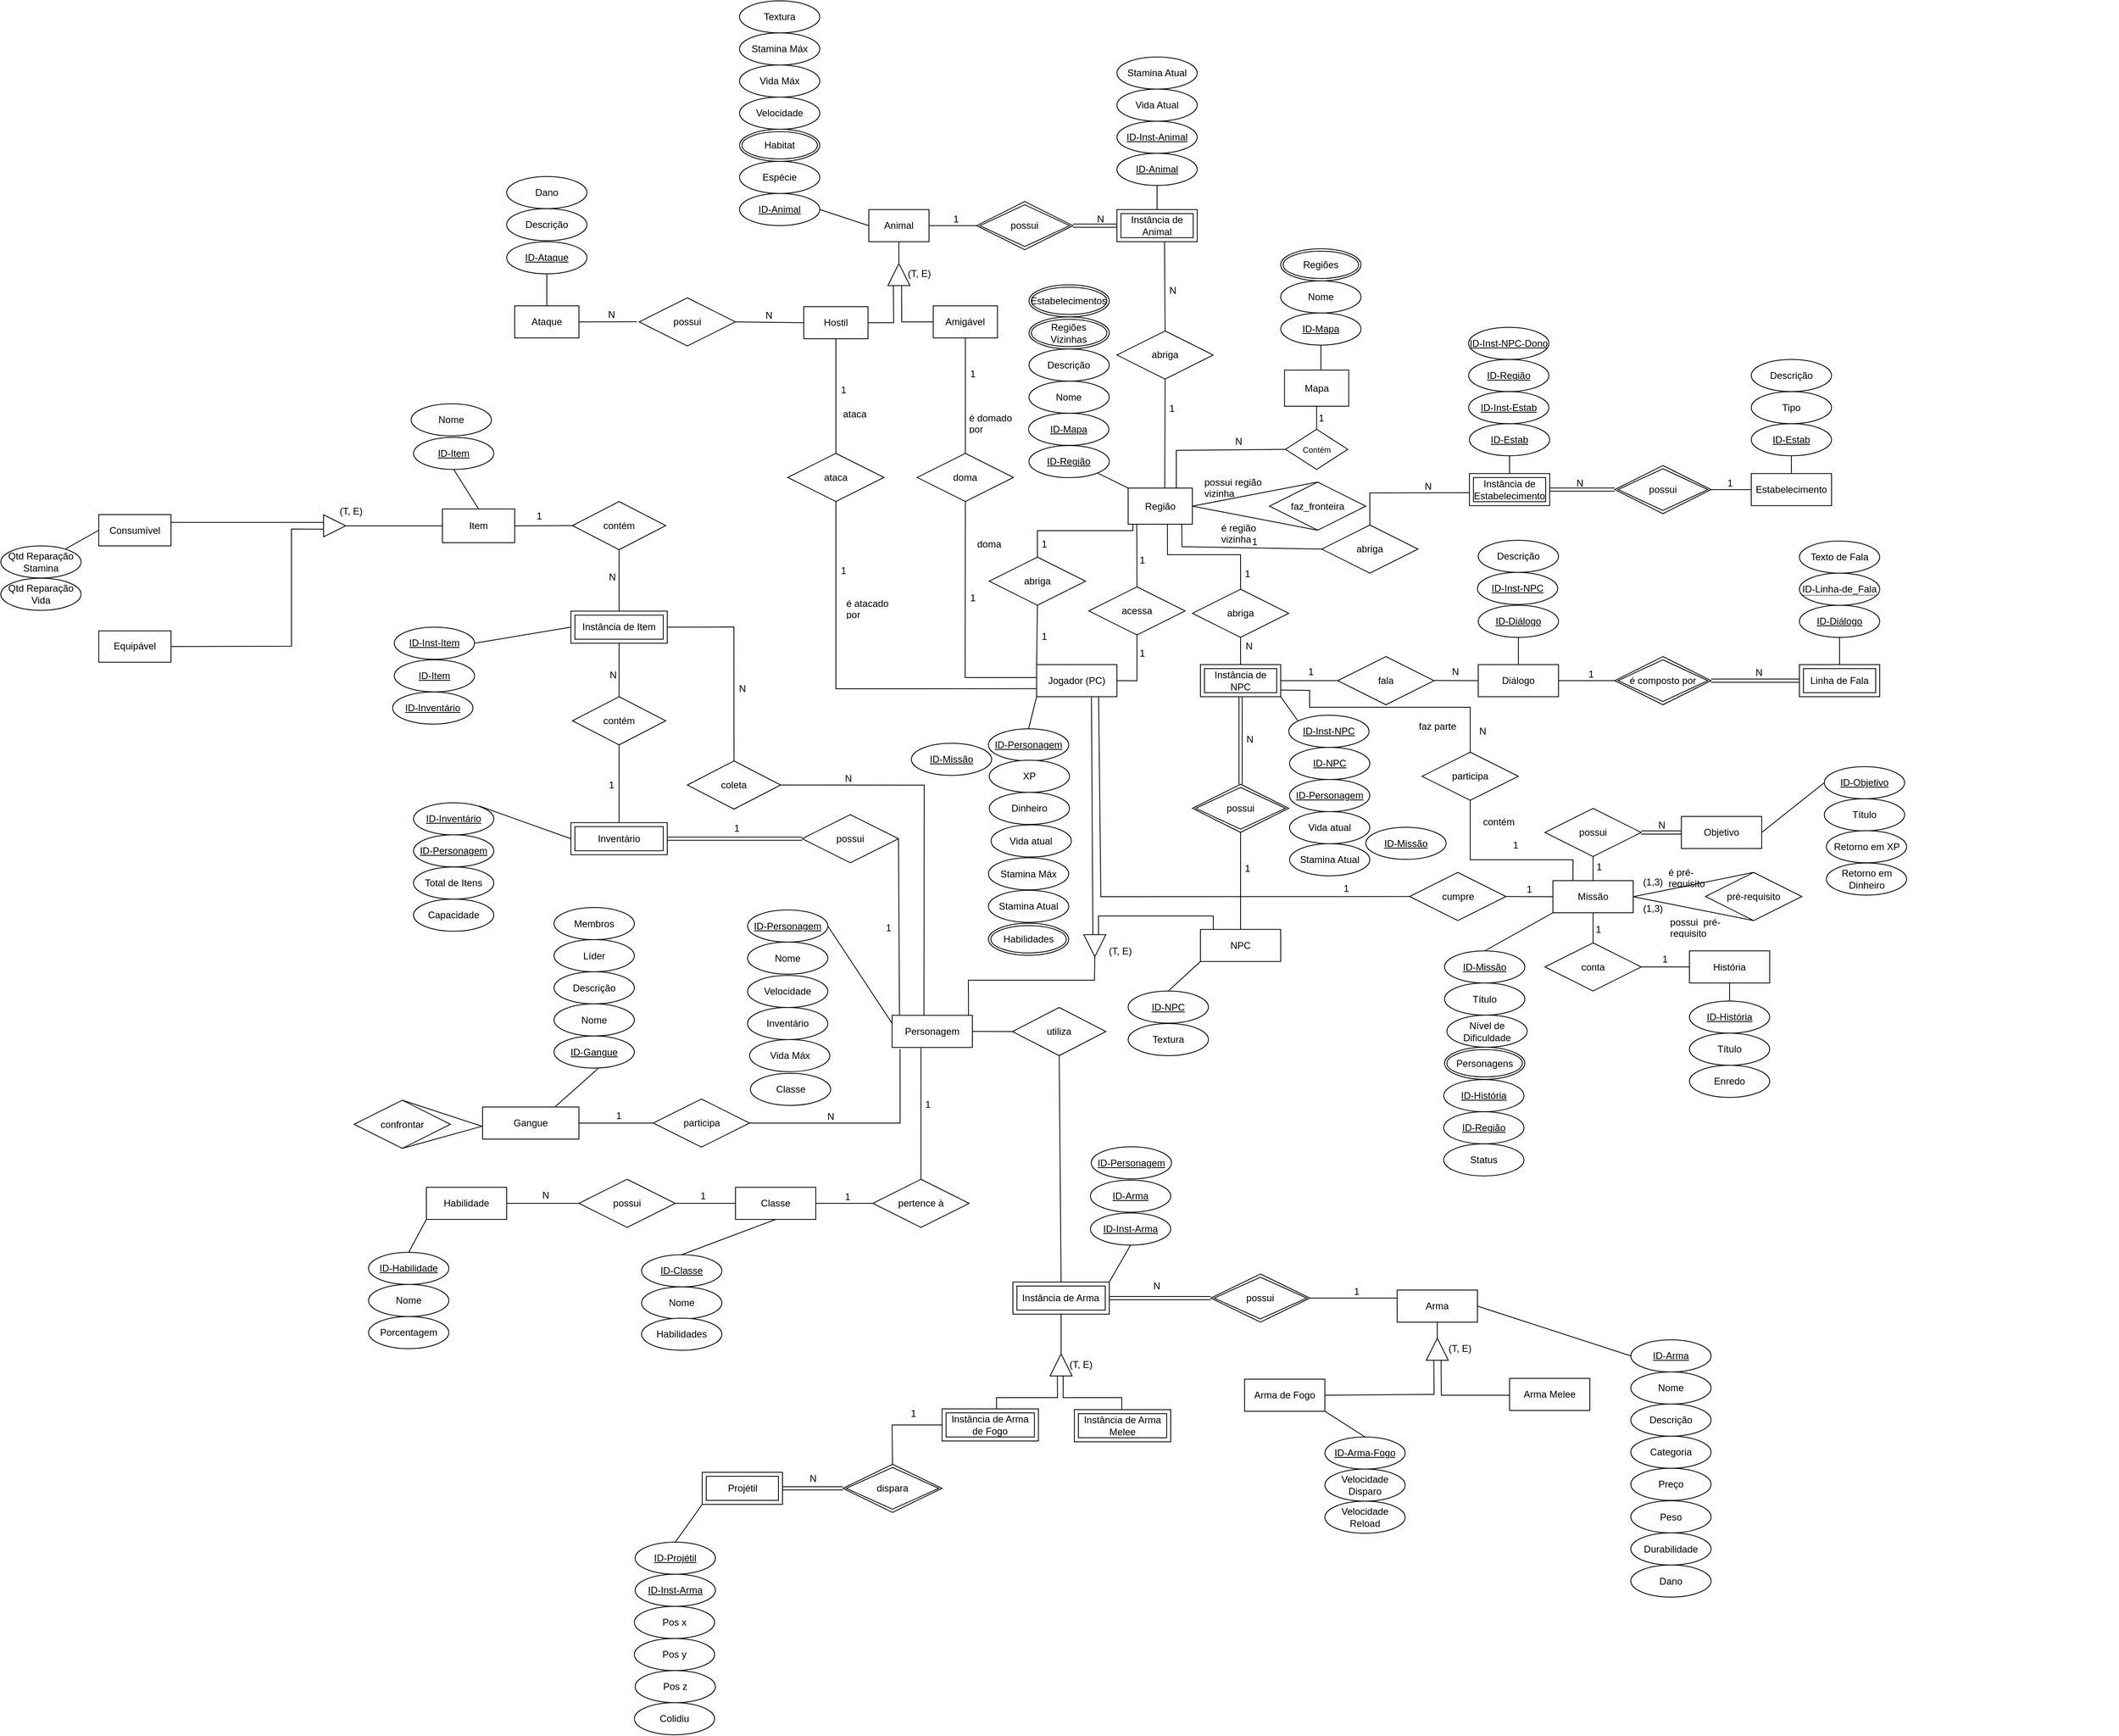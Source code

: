 <mxfile version="24.3.1" type="github">
  <diagram id="R2lEEEUBdFMjLlhIrx00" name="Page-1">
    <mxGraphModel dx="4333" dy="2323" grid="1" gridSize="10" guides="1" tooltips="1" connect="1" arrows="1" fold="1" page="1" pageScale="1" pageWidth="850" pageHeight="1100" math="0" shadow="0" extFonts="Permanent Marker^https://fonts.googleapis.com/css?family=Permanent+Marker">
      <root>
        <mxCell id="0" />
        <mxCell id="1" parent="0" />
        <mxCell id="MHSS6djbWjyrjED063CA-14" value="Animal" style="whiteSpace=wrap;html=1;" parent="1" vertex="1">
          <mxGeometry x="-199" y="-79.91" width="75" height="40" as="geometry" />
        </mxCell>
        <mxCell id="edTjm4dISCqz6r1TiSTo-25" value="Gangue" style="whiteSpace=wrap;html=1;align=center;" parent="1" vertex="1">
          <mxGeometry x="-680" y="1038" width="120" height="40" as="geometry" />
        </mxCell>
        <mxCell id="edTjm4dISCqz6r1TiSTo-26" value="participa" style="shape=rhombus;perimeter=rhombusPerimeter;whiteSpace=wrap;html=1;align=center;" parent="1" vertex="1">
          <mxGeometry x="-467.5" y="1028" width="120" height="60" as="geometry" />
        </mxCell>
        <mxCell id="edTjm4dISCqz6r1TiSTo-37" value="" style="endArrow=none;html=1;rounded=0;exitX=1;exitY=0.5;exitDx=0;exitDy=0;entryX=0;entryY=0.5;entryDx=0;entryDy=0;" parent="1" source="edTjm4dISCqz6r1TiSTo-25" target="edTjm4dISCqz6r1TiSTo-26" edge="1">
          <mxGeometry relative="1" as="geometry">
            <mxPoint x="690" y="-70" as="sourcePoint" />
            <mxPoint x="850" y="-70" as="targetPoint" />
          </mxGeometry>
        </mxCell>
        <mxCell id="edTjm4dISCqz6r1TiSTo-55" value="Jogador (PC)" style="whiteSpace=wrap;html=1;align=center;" parent="1" vertex="1">
          <mxGeometry x="10" y="486.88" width="100" height="40" as="geometry" />
        </mxCell>
        <mxCell id="edTjm4dISCqz6r1TiSTo-56" value="NPC" style="whiteSpace=wrap;html=1;align=center;" parent="1" vertex="1">
          <mxGeometry x="214" y="816.75" width="100" height="40" as="geometry" />
        </mxCell>
        <mxCell id="7i5WLGqGZnLkVZAE3K9o-9" value="" style="endArrow=none;html=1;rounded=0;entryX=0.5;entryY=1;entryDx=0;entryDy=0;exitX=1;exitY=0.5;exitDx=0;exitDy=0;" parent="1" source="zVHzj3ecezakpNuDU_De-9" target="MHSS6djbWjyrjED063CA-14" edge="1">
          <mxGeometry width="50" height="50" relative="1" as="geometry">
            <mxPoint x="-143.75" y="-25.87" as="sourcePoint" />
            <mxPoint x="-58.75" y="-75.87" as="targetPoint" />
          </mxGeometry>
        </mxCell>
        <mxCell id="edTjm4dISCqz6r1TiSTo-88" value="confrontar" style="shape=rhombus;perimeter=rhombusPerimeter;whiteSpace=wrap;html=1;align=center;" parent="1" vertex="1">
          <mxGeometry x="-840" y="1029.5" width="120" height="60" as="geometry" />
        </mxCell>
        <mxCell id="edTjm4dISCqz6r1TiSTo-89" value="" style="endArrow=none;html=1;rounded=0;exitX=0.005;exitY=0.61;exitDx=0;exitDy=0;entryX=0.5;entryY=0;entryDx=0;entryDy=0;exitPerimeter=0;" parent="1" source="edTjm4dISCqz6r1TiSTo-25" target="edTjm4dISCqz6r1TiSTo-88" edge="1">
          <mxGeometry relative="1" as="geometry">
            <mxPoint x="700" y="-140" as="sourcePoint" />
            <mxPoint x="860" y="-140" as="targetPoint" />
          </mxGeometry>
        </mxCell>
        <mxCell id="edTjm4dISCqz6r1TiSTo-90" value="" style="endArrow=none;html=1;rounded=0;exitX=-0.002;exitY=0.595;exitDx=0;exitDy=0;entryX=0.5;entryY=1;entryDx=0;entryDy=0;exitPerimeter=0;" parent="1" source="edTjm4dISCqz6r1TiSTo-25" target="edTjm4dISCqz6r1TiSTo-88" edge="1">
          <mxGeometry relative="1" as="geometry">
            <mxPoint x="690" y="-160" as="sourcePoint" />
            <mxPoint x="850" y="-160" as="targetPoint" />
          </mxGeometry>
        </mxCell>
        <mxCell id="94cfyis6TtCI4MxM053h-14" style="edgeStyle=none;curved=1;rounded=0;orthogonalLoop=1;jettySize=auto;html=1;exitX=0.5;exitY=0;exitDx=0;exitDy=0;fontSize=12;startSize=8;endSize=8;" parent="1" edge="1">
          <mxGeometry relative="1" as="geometry">
            <mxPoint x="1346.5" y="380" as="sourcePoint" />
            <mxPoint x="1346.5" y="380" as="targetPoint" />
          </mxGeometry>
        </mxCell>
        <mxCell id="zVHzj3ecezakpNuDU_De-6" value="ataca" style="shape=rhombus;perimeter=rhombusPerimeter;whiteSpace=wrap;html=1;align=center;" parent="1" vertex="1">
          <mxGeometry x="-300" y="223.75" width="120" height="60" as="geometry" />
        </mxCell>
        <mxCell id="zVHzj3ecezakpNuDU_De-7" value="" style="endArrow=none;html=1;rounded=0;exitX=0.5;exitY=1;exitDx=0;exitDy=0;entryX=0.5;entryY=0;entryDx=0;entryDy=0;" parent="1" source="y91Bqe_7xXxEDmseq83t-1" target="zVHzj3ecezakpNuDU_De-6" edge="1">
          <mxGeometry relative="1" as="geometry">
            <mxPoint x="-220" y="120" as="sourcePoint" />
            <mxPoint x="-250" y="160" as="targetPoint" />
          </mxGeometry>
        </mxCell>
        <mxCell id="zVHzj3ecezakpNuDU_De-9" value="" style="triangle;whiteSpace=wrap;html=1;direction=north;" parent="1" vertex="1">
          <mxGeometry x="-175.25" y="-12.75" width="27.5" height="27.5" as="geometry" />
        </mxCell>
        <mxCell id="y91Bqe_7xXxEDmseq83t-1" value="Hostil" style="whiteSpace=wrap;html=1;" parent="1" vertex="1">
          <mxGeometry x="-280" y="41" width="80" height="40" as="geometry" />
        </mxCell>
        <mxCell id="y91Bqe_7xXxEDmseq83t-2" value="Amigável" style="whiteSpace=wrap;html=1;" parent="1" vertex="1">
          <mxGeometry x="-118.75" y="40" width="80" height="40" as="geometry" />
        </mxCell>
        <mxCell id="y91Bqe_7xXxEDmseq83t-3" value="" style="endArrow=none;html=1;rounded=0;exitX=1;exitY=0.5;exitDx=0;exitDy=0;entryX=0;entryY=0.25;entryDx=0;entryDy=0;" parent="1" source="y91Bqe_7xXxEDmseq83t-1" target="zVHzj3ecezakpNuDU_De-9" edge="1">
          <mxGeometry relative="1" as="geometry">
            <mxPoint x="-210" as="sourcePoint" />
            <mxPoint x="-50" as="targetPoint" />
            <Array as="points">
              <mxPoint x="-168" y="61" />
            </Array>
          </mxGeometry>
        </mxCell>
        <mxCell id="y91Bqe_7xXxEDmseq83t-4" value="" style="endArrow=none;html=1;rounded=0;exitX=0.002;exitY=0.622;exitDx=0;exitDy=0;exitPerimeter=0;entryX=0;entryY=0.5;entryDx=0;entryDy=0;" parent="1" source="zVHzj3ecezakpNuDU_De-9" target="y91Bqe_7xXxEDmseq83t-2" edge="1">
          <mxGeometry relative="1" as="geometry">
            <mxPoint x="-60" y="-10" as="sourcePoint" />
            <mxPoint x="100" y="-10" as="targetPoint" />
            <Array as="points">
              <mxPoint x="-158" y="60" />
            </Array>
          </mxGeometry>
        </mxCell>
        <mxCell id="y91Bqe_7xXxEDmseq83t-41" value="(T, E)" style="text;html=1;align=center;verticalAlign=middle;whiteSpace=wrap;rounded=0;" parent="1" vertex="1">
          <mxGeometry x="-166" y="-14.75" width="60" height="30" as="geometry" />
        </mxCell>
        <mxCell id="y91Bqe_7xXxEDmseq83t-42" value="doma" style="shape=rhombus;perimeter=rhombusPerimeter;whiteSpace=wrap;html=1;align=center;" parent="1" vertex="1">
          <mxGeometry x="-138.75" y="223.75" width="120" height="60" as="geometry" />
        </mxCell>
        <mxCell id="y91Bqe_7xXxEDmseq83t-43" value="" style="endArrow=none;html=1;rounded=0;exitX=0.5;exitY=1;exitDx=0;exitDy=0;entryX=0.5;entryY=0;entryDx=0;entryDy=0;" parent="1" source="y91Bqe_7xXxEDmseq83t-2" target="y91Bqe_7xXxEDmseq83t-42" edge="1">
          <mxGeometry relative="1" as="geometry">
            <mxPoint x="-150" y="140" as="sourcePoint" />
            <mxPoint x="10" y="140" as="targetPoint" />
          </mxGeometry>
        </mxCell>
        <mxCell id="y91Bqe_7xXxEDmseq83t-46" value="Ataque" style="whiteSpace=wrap;html=1;" parent="1" vertex="1">
          <mxGeometry x="-640" y="40" width="80" height="40" as="geometry" />
        </mxCell>
        <mxCell id="y91Bqe_7xXxEDmseq83t-47" value="possui" style="shape=rhombus;perimeter=rhombusPerimeter;whiteSpace=wrap;html=1;align=center;" parent="1" vertex="1">
          <mxGeometry x="-485" y="30" width="120" height="60" as="geometry" />
        </mxCell>
        <mxCell id="y91Bqe_7xXxEDmseq83t-50" value="" style="endArrow=none;html=1;rounded=0;exitX=1;exitY=0.5;exitDx=0;exitDy=0;entryX=0;entryY=0.5;entryDx=0;entryDy=0;" parent="1" source="y91Bqe_7xXxEDmseq83t-47" target="y91Bqe_7xXxEDmseq83t-1" edge="1">
          <mxGeometry relative="1" as="geometry">
            <mxPoint x="-510" y="-60" as="sourcePoint" />
            <mxPoint x="-350" y="-60" as="targetPoint" />
          </mxGeometry>
        </mxCell>
        <mxCell id="y91Bqe_7xXxEDmseq83t-51" value="N" style="resizable=0;html=1;whiteSpace=wrap;align=right;verticalAlign=bottom;" parent="y91Bqe_7xXxEDmseq83t-50" connectable="0" vertex="1">
          <mxGeometry x="1" relative="1" as="geometry">
            <mxPoint x="-37" as="offset" />
          </mxGeometry>
        </mxCell>
        <mxCell id="y91Bqe_7xXxEDmseq83t-52" value="" style="endArrow=none;html=1;rounded=0;exitX=1;exitY=0.5;exitDx=0;exitDy=0;entryX=-0.023;entryY=0.496;entryDx=0;entryDy=0;entryPerimeter=0;" parent="1" source="y91Bqe_7xXxEDmseq83t-46" target="y91Bqe_7xXxEDmseq83t-47" edge="1">
          <mxGeometry relative="1" as="geometry">
            <mxPoint x="-550" y="-30" as="sourcePoint" />
            <mxPoint x="-390" y="-30" as="targetPoint" />
          </mxGeometry>
        </mxCell>
        <mxCell id="y91Bqe_7xXxEDmseq83t-53" value="N" style="resizable=0;html=1;whiteSpace=wrap;align=right;verticalAlign=bottom;" parent="y91Bqe_7xXxEDmseq83t-52" connectable="0" vertex="1">
          <mxGeometry x="1" relative="1" as="geometry">
            <mxPoint x="-25" as="offset" />
          </mxGeometry>
        </mxCell>
        <mxCell id="y91Bqe_7xXxEDmseq83t-78" value="Instância de Animal" style="shape=ext;margin=3;double=1;whiteSpace=wrap;html=1;align=center;" parent="1" vertex="1">
          <mxGeometry x="110" y="-79.91" width="100" height="40" as="geometry" />
        </mxCell>
        <mxCell id="y91Bqe_7xXxEDmseq83t-79" value="possui" style="shape=rhombus;double=1;perimeter=rhombusPerimeter;whiteSpace=wrap;html=1;align=center;" parent="1" vertex="1">
          <mxGeometry x="-64.75" y="-89.91" width="120" height="60" as="geometry" />
        </mxCell>
        <mxCell id="y91Bqe_7xXxEDmseq83t-81" value="" style="endArrow=none;html=1;rounded=0;exitX=1;exitY=0.5;exitDx=0;exitDy=0;entryX=0;entryY=0.5;entryDx=0;entryDy=0;" parent="1" source="MHSS6djbWjyrjED063CA-14" target="y91Bqe_7xXxEDmseq83t-79" edge="1">
          <mxGeometry relative="1" as="geometry">
            <mxPoint x="90" y="-130" as="sourcePoint" />
            <mxPoint x="250" y="-130" as="targetPoint" />
          </mxGeometry>
        </mxCell>
        <mxCell id="y91Bqe_7xXxEDmseq83t-82" value="1" style="resizable=0;html=1;whiteSpace=wrap;align=right;verticalAlign=bottom;" parent="y91Bqe_7xXxEDmseq83t-81" connectable="0" vertex="1">
          <mxGeometry x="1" relative="1" as="geometry">
            <mxPoint x="-21" as="offset" />
          </mxGeometry>
        </mxCell>
        <mxCell id="y91Bqe_7xXxEDmseq83t-83" value="" style="shape=link;html=1;rounded=0;exitX=1;exitY=0.5;exitDx=0;exitDy=0;entryX=0;entryY=0.5;entryDx=0;entryDy=0;" parent="1" source="y91Bqe_7xXxEDmseq83t-79" target="y91Bqe_7xXxEDmseq83t-78" edge="1">
          <mxGeometry relative="1" as="geometry">
            <mxPoint x="150" y="-130" as="sourcePoint" />
            <mxPoint x="310" y="-130" as="targetPoint" />
          </mxGeometry>
        </mxCell>
        <mxCell id="y91Bqe_7xXxEDmseq83t-84" value="N" style="resizable=0;html=1;whiteSpace=wrap;align=right;verticalAlign=bottom;" parent="y91Bqe_7xXxEDmseq83t-83" connectable="0" vertex="1">
          <mxGeometry x="1" relative="1" as="geometry">
            <mxPoint x="-15" as="offset" />
          </mxGeometry>
        </mxCell>
        <mxCell id="y91Bqe_7xXxEDmseq83t-95" value="Região" style="whiteSpace=wrap;html=1;align=center;" parent="1" vertex="1">
          <mxGeometry x="124" y="267" width="80" height="45" as="geometry" />
        </mxCell>
        <mxCell id="y91Bqe_7xXxEDmseq83t-96" value="abriga" style="shape=rhombus;perimeter=rhombusPerimeter;whiteSpace=wrap;html=1;align=center;" parent="1" vertex="1">
          <mxGeometry x="110" y="71.25" width="120" height="60" as="geometry" />
        </mxCell>
        <mxCell id="y91Bqe_7xXxEDmseq83t-98" value="abriga" style="shape=rhombus;perimeter=rhombusPerimeter;whiteSpace=wrap;html=1;align=center;" parent="1" vertex="1">
          <mxGeometry x="-49" y="353" width="120" height="60" as="geometry" />
        </mxCell>
        <mxCell id="y91Bqe_7xXxEDmseq83t-100" value="" style="endArrow=none;html=1;rounded=0;exitX=0.5;exitY=0;exitDx=0;exitDy=0;entryX=0.593;entryY=0.991;entryDx=0;entryDy=0;entryPerimeter=0;" parent="1" source="y91Bqe_7xXxEDmseq83t-96" target="y91Bqe_7xXxEDmseq83t-78" edge="1">
          <mxGeometry relative="1" as="geometry">
            <mxPoint x="-20" y="160" as="sourcePoint" />
            <mxPoint x="140" y="160" as="targetPoint" />
          </mxGeometry>
        </mxCell>
        <mxCell id="y91Bqe_7xXxEDmseq83t-101" value="N" style="resizable=0;html=1;whiteSpace=wrap;align=right;verticalAlign=bottom;" parent="y91Bqe_7xXxEDmseq83t-100" connectable="0" vertex="1">
          <mxGeometry x="1" relative="1" as="geometry">
            <mxPoint x="16" y="70" as="offset" />
          </mxGeometry>
        </mxCell>
        <mxCell id="y91Bqe_7xXxEDmseq83t-102" value="" style="endArrow=none;html=1;rounded=0;exitX=0.5;exitY=1;exitDx=0;exitDy=0;entryX=0.57;entryY=-0.007;entryDx=0;entryDy=0;entryPerimeter=0;" parent="1" source="y91Bqe_7xXxEDmseq83t-96" target="y91Bqe_7xXxEDmseq83t-95" edge="1">
          <mxGeometry relative="1" as="geometry">
            <mxPoint x="80" y="120" as="sourcePoint" />
            <mxPoint x="240" y="120" as="targetPoint" />
          </mxGeometry>
        </mxCell>
        <mxCell id="y91Bqe_7xXxEDmseq83t-103" value="1" style="resizable=0;html=1;whiteSpace=wrap;align=right;verticalAlign=bottom;" parent="y91Bqe_7xXxEDmseq83t-102" connectable="0" vertex="1">
          <mxGeometry x="1" relative="1" as="geometry">
            <mxPoint x="14" y="-90" as="offset" />
          </mxGeometry>
        </mxCell>
        <mxCell id="y91Bqe_7xXxEDmseq83t-97" value="abriga" style="shape=rhombus;perimeter=rhombusPerimeter;whiteSpace=wrap;html=1;align=center;" parent="1" vertex="1">
          <mxGeometry x="204" y="393" width="120" height="60" as="geometry" />
        </mxCell>
        <mxCell id="y91Bqe_7xXxEDmseq83t-105" value="Instância de NPC" style="shape=ext;margin=3;double=1;whiteSpace=wrap;html=1;align=center;" parent="1" vertex="1">
          <mxGeometry x="214" y="486.88" width="100" height="40" as="geometry" />
        </mxCell>
        <mxCell id="y91Bqe_7xXxEDmseq83t-106" value="" style="endArrow=none;html=1;rounded=0;entryX=0.074;entryY=1;entryDx=0;entryDy=0;exitX=0.5;exitY=0;exitDx=0;exitDy=0;entryPerimeter=0;" parent="1" source="y91Bqe_7xXxEDmseq83t-98" target="y91Bqe_7xXxEDmseq83t-95" edge="1">
          <mxGeometry relative="1" as="geometry">
            <mxPoint x="50" y="260" as="sourcePoint" />
            <mxPoint x="210" y="260" as="targetPoint" />
            <Array as="points">
              <mxPoint x="11" y="320" />
              <mxPoint x="130" y="320" />
            </Array>
          </mxGeometry>
        </mxCell>
        <mxCell id="y91Bqe_7xXxEDmseq83t-107" value="1" style="resizable=0;html=1;whiteSpace=wrap;align=right;verticalAlign=bottom;" parent="y91Bqe_7xXxEDmseq83t-106" connectable="0" vertex="1">
          <mxGeometry x="1" relative="1" as="geometry">
            <mxPoint x="-105" y="33" as="offset" />
          </mxGeometry>
        </mxCell>
        <mxCell id="y91Bqe_7xXxEDmseq83t-109" value="" style="endArrow=none;html=1;rounded=0;exitX=0.5;exitY=0;exitDx=0;exitDy=0;entryX=0.611;entryY=0.998;entryDx=0;entryDy=0;entryPerimeter=0;" parent="1" source="y91Bqe_7xXxEDmseq83t-97" target="y91Bqe_7xXxEDmseq83t-95" edge="1">
          <mxGeometry relative="1" as="geometry">
            <mxPoint x="150" y="340" as="sourcePoint" />
            <mxPoint x="240" y="260" as="targetPoint" />
            <Array as="points">
              <mxPoint x="264" y="350" />
              <mxPoint x="173" y="350" />
            </Array>
          </mxGeometry>
        </mxCell>
        <mxCell id="y91Bqe_7xXxEDmseq83t-110" value="1" style="resizable=0;html=1;whiteSpace=wrap;align=right;verticalAlign=bottom;" parent="y91Bqe_7xXxEDmseq83t-109" connectable="0" vertex="1">
          <mxGeometry x="1" relative="1" as="geometry">
            <mxPoint x="105" y="70" as="offset" />
          </mxGeometry>
        </mxCell>
        <mxCell id="y91Bqe_7xXxEDmseq83t-111" value="" style="endArrow=none;html=1;rounded=0;exitX=0.5;exitY=1;exitDx=0;exitDy=0;entryX=0.5;entryY=0;entryDx=0;entryDy=0;" parent="1" source="y91Bqe_7xXxEDmseq83t-97" target="y91Bqe_7xXxEDmseq83t-105" edge="1">
          <mxGeometry relative="1" as="geometry">
            <mxPoint x="100" y="460" as="sourcePoint" />
            <mxPoint x="260" y="460" as="targetPoint" />
          </mxGeometry>
        </mxCell>
        <mxCell id="y91Bqe_7xXxEDmseq83t-112" value="N" style="resizable=0;html=1;whiteSpace=wrap;align=right;verticalAlign=bottom;" parent="y91Bqe_7xXxEDmseq83t-111" connectable="0" vertex="1">
          <mxGeometry x="1" relative="1" as="geometry">
            <mxPoint x="16" y="-15" as="offset" />
          </mxGeometry>
        </mxCell>
        <mxCell id="y91Bqe_7xXxEDmseq83t-113" value="" style="endArrow=none;html=1;rounded=0;exitX=0.5;exitY=1;exitDx=0;exitDy=0;entryX=0;entryY=0;entryDx=0;entryDy=0;" parent="1" source="y91Bqe_7xXxEDmseq83t-98" target="edTjm4dISCqz6r1TiSTo-55" edge="1">
          <mxGeometry relative="1" as="geometry">
            <mxPoint x="80" y="470" as="sourcePoint" />
            <mxPoint x="240" y="470" as="targetPoint" />
          </mxGeometry>
        </mxCell>
        <mxCell id="y91Bqe_7xXxEDmseq83t-115" value="" style="endArrow=none;html=1;rounded=0;exitX=0.5;exitY=1;exitDx=0;exitDy=0;entryX=-0.005;entryY=0.403;entryDx=0;entryDy=0;entryPerimeter=0;" parent="1" source="y91Bqe_7xXxEDmseq83t-42" target="edTjm4dISCqz6r1TiSTo-55" edge="1">
          <mxGeometry relative="1" as="geometry">
            <mxPoint x="-170" y="400" as="sourcePoint" />
            <mxPoint x="-10" y="400" as="targetPoint" />
            <Array as="points">
              <mxPoint x="-79" y="503" />
            </Array>
          </mxGeometry>
        </mxCell>
        <mxCell id="y91Bqe_7xXxEDmseq83t-116" value="" style="endArrow=none;html=1;rounded=0;exitX=0.5;exitY=1;exitDx=0;exitDy=0;entryX=0;entryY=0.75;entryDx=0;entryDy=0;" parent="1" source="zVHzj3ecezakpNuDU_De-6" target="edTjm4dISCqz6r1TiSTo-55" edge="1">
          <mxGeometry relative="1" as="geometry">
            <mxPoint x="-320" y="440" as="sourcePoint" />
            <mxPoint x="-160" y="440" as="targetPoint" />
            <Array as="points">
              <mxPoint x="-240" y="517" />
            </Array>
          </mxGeometry>
        </mxCell>
        <mxCell id="y91Bqe_7xXxEDmseq83t-117" value="possui" style="shape=rhombus;double=1;perimeter=rhombusPerimeter;whiteSpace=wrap;html=1;align=center;" parent="1" vertex="1">
          <mxGeometry x="204" y="635.88" width="120" height="60" as="geometry" />
        </mxCell>
        <mxCell id="y91Bqe_7xXxEDmseq83t-119" value="" style="endArrow=none;html=1;rounded=0;exitX=0.5;exitY=1;exitDx=0;exitDy=0;entryX=0.5;entryY=0;entryDx=0;entryDy=0;" parent="1" source="y91Bqe_7xXxEDmseq83t-117" target="edTjm4dISCqz6r1TiSTo-56" edge="1">
          <mxGeometry relative="1" as="geometry">
            <mxPoint x="310" y="670" as="sourcePoint" />
            <mxPoint x="470" y="670" as="targetPoint" />
          </mxGeometry>
        </mxCell>
        <mxCell id="y91Bqe_7xXxEDmseq83t-120" value="1" style="resizable=0;html=1;whiteSpace=wrap;align=right;verticalAlign=bottom;" parent="y91Bqe_7xXxEDmseq83t-119" connectable="0" vertex="1">
          <mxGeometry x="1" relative="1" as="geometry">
            <mxPoint x="13" y="-67" as="offset" />
          </mxGeometry>
        </mxCell>
        <mxCell id="y91Bqe_7xXxEDmseq83t-121" value="" style="shape=link;html=1;rounded=0;exitX=0.5;exitY=0;exitDx=0;exitDy=0;entryX=0.5;entryY=1;entryDx=0;entryDy=0;" parent="1" source="y91Bqe_7xXxEDmseq83t-117" target="y91Bqe_7xXxEDmseq83t-105" edge="1">
          <mxGeometry relative="1" as="geometry">
            <mxPoint x="430" y="670" as="sourcePoint" />
            <mxPoint x="590" y="670" as="targetPoint" />
          </mxGeometry>
        </mxCell>
        <mxCell id="y91Bqe_7xXxEDmseq83t-122" value="N" style="resizable=0;html=1;whiteSpace=wrap;align=right;verticalAlign=bottom;" parent="y91Bqe_7xXxEDmseq83t-121" connectable="0" vertex="1">
          <mxGeometry x="1" relative="1" as="geometry">
            <mxPoint x="17" y="62" as="offset" />
          </mxGeometry>
        </mxCell>
        <mxCell id="y91Bqe_7xXxEDmseq83t-123" value="acessa" style="shape=rhombus;perimeter=rhombusPerimeter;whiteSpace=wrap;html=1;align=center;" parent="1" vertex="1">
          <mxGeometry x="75" y="390" width="120" height="60" as="geometry" />
        </mxCell>
        <mxCell id="y91Bqe_7xXxEDmseq83t-127" value="" style="endArrow=none;html=1;rounded=0;exitX=1;exitY=0.5;exitDx=0;exitDy=0;entryX=0.5;entryY=1;entryDx=0;entryDy=0;" parent="1" source="edTjm4dISCqz6r1TiSTo-55" target="y91Bqe_7xXxEDmseq83t-123" edge="1">
          <mxGeometry relative="1" as="geometry">
            <mxPoint x="130" y="440" as="sourcePoint" />
            <mxPoint x="290" y="440" as="targetPoint" />
            <Array as="points">
              <mxPoint x="135" y="507" />
            </Array>
          </mxGeometry>
        </mxCell>
        <mxCell id="y91Bqe_7xXxEDmseq83t-128" value="" style="endArrow=none;html=1;rounded=0;exitX=0.134;exitY=0.995;exitDx=0;exitDy=0;entryX=0.5;entryY=0;entryDx=0;entryDy=0;exitPerimeter=0;" parent="1" source="y91Bqe_7xXxEDmseq83t-95" target="y91Bqe_7xXxEDmseq83t-123" edge="1">
          <mxGeometry relative="1" as="geometry">
            <mxPoint x="200" y="340" as="sourcePoint" />
            <mxPoint x="360" y="340" as="targetPoint" />
          </mxGeometry>
        </mxCell>
        <mxCell id="y91Bqe_7xXxEDmseq83t-129" value="Personagem" style="whiteSpace=wrap;html=1;align=center;" parent="1" vertex="1">
          <mxGeometry x="-170" y="923.75" width="100" height="40" as="geometry" />
        </mxCell>
        <mxCell id="y91Bqe_7xXxEDmseq83t-130" value="" style="triangle;whiteSpace=wrap;html=1;direction=north;rotation=-180;" parent="1" vertex="1">
          <mxGeometry x="68.75" y="823.2" width="27.5" height="27.5" as="geometry" />
        </mxCell>
        <mxCell id="y91Bqe_7xXxEDmseq83t-131" value="" style="endArrow=none;html=1;rounded=0;exitX=0.952;exitY=-0.007;exitDx=0;exitDy=0;exitPerimeter=0;entryX=1;entryY=0.5;entryDx=0;entryDy=0;" parent="1" source="y91Bqe_7xXxEDmseq83t-129" target="y91Bqe_7xXxEDmseq83t-130" edge="1">
          <mxGeometry relative="1" as="geometry">
            <mxPoint x="-78.9" y="923.35" as="sourcePoint" />
            <mxPoint x="84.418" y="851.415" as="targetPoint" />
            <Array as="points">
              <mxPoint x="-75" y="880" />
              <mxPoint x="82" y="880" />
            </Array>
          </mxGeometry>
        </mxCell>
        <mxCell id="y91Bqe_7xXxEDmseq83t-132" value="" style="endArrow=none;html=1;rounded=0;exitX=0.683;exitY=1.017;exitDx=0;exitDy=0;exitPerimeter=0;entryX=0.009;entryY=0.591;entryDx=0;entryDy=0;entryPerimeter=0;" parent="1" source="edTjm4dISCqz6r1TiSTo-55" target="y91Bqe_7xXxEDmseq83t-130" edge="1">
          <mxGeometry relative="1" as="geometry">
            <mxPoint x="70" y="620" as="sourcePoint" />
            <mxPoint x="80" y="820" as="targetPoint" />
            <Array as="points">
              <mxPoint x="80" y="810" />
            </Array>
          </mxGeometry>
        </mxCell>
        <mxCell id="y91Bqe_7xXxEDmseq83t-134" value="(T, E)" style="text;strokeColor=none;fillColor=none;spacingLeft=4;spacingRight=4;overflow=hidden;rotatable=0;points=[[0,0.5],[1,0.5]];portConstraint=eastwest;fontSize=12;whiteSpace=wrap;html=1;" parent="1" vertex="1">
          <mxGeometry x="94.25" y="829.5" width="40" height="30" as="geometry" />
        </mxCell>
        <mxCell id="y91Bqe_7xXxEDmseq83t-135" value="possui" style="shape=rhombus;perimeter=rhombusPerimeter;whiteSpace=wrap;html=1;align=center;" parent="1" vertex="1">
          <mxGeometry x="-282" y="673.75" width="120" height="60" as="geometry" />
        </mxCell>
        <mxCell id="y91Bqe_7xXxEDmseq83t-136" value="Inventário" style="shape=ext;margin=3;double=1;whiteSpace=wrap;html=1;align=center;" parent="1" vertex="1">
          <mxGeometry x="-570" y="683.75" width="120" height="40" as="geometry" />
        </mxCell>
        <mxCell id="y91Bqe_7xXxEDmseq83t-137" value="" style="endArrow=none;html=1;rounded=0;entryX=0.092;entryY=0.004;entryDx=0;entryDy=0;exitX=1;exitY=0.5;exitDx=0;exitDy=0;entryPerimeter=0;" parent="1" source="y91Bqe_7xXxEDmseq83t-135" target="y91Bqe_7xXxEDmseq83t-129" edge="1">
          <mxGeometry relative="1" as="geometry">
            <mxPoint x="-320" y="620" as="sourcePoint" />
            <mxPoint x="-160" y="620" as="targetPoint" />
          </mxGeometry>
        </mxCell>
        <mxCell id="y91Bqe_7xXxEDmseq83t-138" value="" style="shape=link;html=1;rounded=0;exitX=1;exitY=0.5;exitDx=0;exitDy=0;entryX=0;entryY=0.5;entryDx=0;entryDy=0;" parent="1" source="y91Bqe_7xXxEDmseq83t-136" target="y91Bqe_7xXxEDmseq83t-135" edge="1">
          <mxGeometry relative="1" as="geometry">
            <mxPoint x="-370" y="630" as="sourcePoint" />
            <mxPoint x="-210" y="630" as="targetPoint" />
          </mxGeometry>
        </mxCell>
        <mxCell id="y91Bqe_7xXxEDmseq83t-140" value="contém" style="shape=rhombus;perimeter=rhombusPerimeter;whiteSpace=wrap;html=1;align=center;" parent="1" vertex="1">
          <mxGeometry x="-568.12" y="526.88" width="116.25" height="60" as="geometry" />
        </mxCell>
        <mxCell id="y91Bqe_7xXxEDmseq83t-141" value="Item" style="whiteSpace=wrap;html=1;" parent="1" vertex="1">
          <mxGeometry x="-730" y="293" width="90" height="42" as="geometry" />
        </mxCell>
        <mxCell id="y91Bqe_7xXxEDmseq83t-142" value="Instância de Item" style="shape=ext;margin=3;double=1;whiteSpace=wrap;html=1;align=center;" parent="1" vertex="1">
          <mxGeometry x="-570" y="420.25" width="120" height="40" as="geometry" />
        </mxCell>
        <mxCell id="y91Bqe_7xXxEDmseq83t-144" value="" style="endArrow=none;html=1;rounded=0;exitX=0.5;exitY=0;exitDx=0;exitDy=0;entryX=0.5;entryY=1;entryDx=0;entryDy=0;" parent="1" source="y91Bqe_7xXxEDmseq83t-140" target="y91Bqe_7xXxEDmseq83t-142" edge="1">
          <mxGeometry relative="1" as="geometry">
            <mxPoint x="-470" y="610" as="sourcePoint" />
            <mxPoint x="-310" y="610" as="targetPoint" />
          </mxGeometry>
        </mxCell>
        <mxCell id="y91Bqe_7xXxEDmseq83t-145" value="N" style="resizable=0;html=1;whiteSpace=wrap;align=right;verticalAlign=bottom;" parent="y91Bqe_7xXxEDmseq83t-144" connectable="0" vertex="1">
          <mxGeometry x="1" relative="1" as="geometry">
            <mxPoint x="-2" y="48" as="offset" />
          </mxGeometry>
        </mxCell>
        <mxCell id="y91Bqe_7xXxEDmseq83t-146" value="" style="endArrow=none;html=1;rounded=0;exitX=0.5;exitY=1;exitDx=0;exitDy=0;entryX=0.5;entryY=0;entryDx=0;entryDy=0;" parent="1" source="y91Bqe_7xXxEDmseq83t-140" target="y91Bqe_7xXxEDmseq83t-136" edge="1">
          <mxGeometry relative="1" as="geometry">
            <mxPoint x="-460" y="620" as="sourcePoint" />
            <mxPoint x="-300" y="620" as="targetPoint" />
          </mxGeometry>
        </mxCell>
        <mxCell id="y91Bqe_7xXxEDmseq83t-147" value="1" style="resizable=0;html=1;whiteSpace=wrap;align=right;verticalAlign=bottom;" parent="y91Bqe_7xXxEDmseq83t-146" connectable="0" vertex="1">
          <mxGeometry x="1" relative="1" as="geometry">
            <mxPoint x="-4" y="-38" as="offset" />
          </mxGeometry>
        </mxCell>
        <mxCell id="y91Bqe_7xXxEDmseq83t-148" value="contém" style="shape=rhombus;perimeter=rhombusPerimeter;whiteSpace=wrap;html=1;align=center;" parent="1" vertex="1">
          <mxGeometry x="-568.12" y="283.75" width="116.25" height="60" as="geometry" />
        </mxCell>
        <mxCell id="y91Bqe_7xXxEDmseq83t-149" value="" style="endArrow=none;html=1;rounded=0;exitX=0.5;exitY=1;exitDx=0;exitDy=0;entryX=0.5;entryY=0;entryDx=0;entryDy=0;" parent="1" source="y91Bqe_7xXxEDmseq83t-148" target="y91Bqe_7xXxEDmseq83t-142" edge="1">
          <mxGeometry relative="1" as="geometry">
            <mxPoint x="-430" y="380" as="sourcePoint" />
            <mxPoint x="-270" y="380" as="targetPoint" />
          </mxGeometry>
        </mxCell>
        <mxCell id="y91Bqe_7xXxEDmseq83t-150" value="N" style="resizable=0;html=1;whiteSpace=wrap;align=right;verticalAlign=bottom;" parent="y91Bqe_7xXxEDmseq83t-149" connectable="0" vertex="1">
          <mxGeometry x="1" relative="1" as="geometry">
            <mxPoint x="-3" y="-34" as="offset" />
          </mxGeometry>
        </mxCell>
        <mxCell id="y91Bqe_7xXxEDmseq83t-151" value="" style="endArrow=none;html=1;rounded=0;exitX=0;exitY=0.5;exitDx=0;exitDy=0;entryX=1;entryY=0.5;entryDx=0;entryDy=0;" parent="1" source="y91Bqe_7xXxEDmseq83t-148" target="y91Bqe_7xXxEDmseq83t-141" edge="1">
          <mxGeometry relative="1" as="geometry">
            <mxPoint x="-520" y="260" as="sourcePoint" />
            <mxPoint x="-360" y="260" as="targetPoint" />
          </mxGeometry>
        </mxCell>
        <mxCell id="y91Bqe_7xXxEDmseq83t-152" value="1" style="resizable=0;html=1;whiteSpace=wrap;align=right;verticalAlign=bottom;" parent="y91Bqe_7xXxEDmseq83t-151" connectable="0" vertex="1">
          <mxGeometry x="1" relative="1" as="geometry">
            <mxPoint x="36" y="-4" as="offset" />
          </mxGeometry>
        </mxCell>
        <mxCell id="y91Bqe_7xXxEDmseq83t-156" value="utiliza" style="shape=rhombus;perimeter=rhombusPerimeter;whiteSpace=wrap;html=1;align=center;" parent="1" vertex="1">
          <mxGeometry x="-20" y="914" width="116.25" height="60" as="geometry" />
        </mxCell>
        <mxCell id="y91Bqe_7xXxEDmseq83t-158" value="Arma de Fogo" style="whiteSpace=wrap;html=1;align=center;" parent="1" vertex="1">
          <mxGeometry x="269" y="1377.0" width="100" height="40" as="geometry" />
        </mxCell>
        <mxCell id="y91Bqe_7xXxEDmseq83t-162" value="" style="endArrow=none;html=1;rounded=0;exitX=1;exitY=0.5;exitDx=0;exitDy=0;entryX=0;entryY=0.5;entryDx=0;entryDy=0;" parent="1" source="y91Bqe_7xXxEDmseq83t-129" target="y91Bqe_7xXxEDmseq83t-156" edge="1">
          <mxGeometry relative="1" as="geometry">
            <mxPoint x="-120" y="760" as="sourcePoint" />
            <mxPoint x="40" y="760" as="targetPoint" />
          </mxGeometry>
        </mxCell>
        <mxCell id="y91Bqe_7xXxEDmseq83t-169" value="coleta" style="shape=rhombus;perimeter=rhombusPerimeter;whiteSpace=wrap;html=1;align=center;" parent="1" vertex="1">
          <mxGeometry x="-425" y="606.88" width="116.25" height="60" as="geometry" />
        </mxCell>
        <mxCell id="y91Bqe_7xXxEDmseq83t-170" value="" style="endArrow=none;html=1;rounded=0;exitX=0.5;exitY=0;exitDx=0;exitDy=0;entryX=1;entryY=0.5;entryDx=0;entryDy=0;" parent="1" source="y91Bqe_7xXxEDmseq83t-169" target="y91Bqe_7xXxEDmseq83t-142" edge="1">
          <mxGeometry relative="1" as="geometry">
            <mxPoint x="-500" y="537" as="sourcePoint" />
            <mxPoint x="-500" y="470" as="targetPoint" />
            <Array as="points">
              <mxPoint x="-367" y="440" />
            </Array>
          </mxGeometry>
        </mxCell>
        <mxCell id="y91Bqe_7xXxEDmseq83t-171" value="N" style="resizable=0;html=1;whiteSpace=wrap;align=right;verticalAlign=bottom;" parent="y91Bqe_7xXxEDmseq83t-170" connectable="0" vertex="1">
          <mxGeometry x="1" relative="1" as="geometry">
            <mxPoint x="100" y="85" as="offset" />
          </mxGeometry>
        </mxCell>
        <mxCell id="y91Bqe_7xXxEDmseq83t-172" value="" style="endArrow=none;html=1;rounded=0;exitX=0.397;exitY=0.003;exitDx=0;exitDy=0;entryX=1;entryY=0.5;entryDx=0;entryDy=0;exitPerimeter=0;" parent="1" source="y91Bqe_7xXxEDmseq83t-129" target="y91Bqe_7xXxEDmseq83t-169" edge="1">
          <mxGeometry relative="1" as="geometry">
            <mxPoint x="-490" y="547" as="sourcePoint" />
            <mxPoint x="-490" y="480" as="targetPoint" />
            <Array as="points">
              <mxPoint x="-130" y="637" />
            </Array>
          </mxGeometry>
        </mxCell>
        <mxCell id="y91Bqe_7xXxEDmseq83t-173" value="N" style="resizable=0;html=1;whiteSpace=wrap;align=right;verticalAlign=bottom;" parent="y91Bqe_7xXxEDmseq83t-172" connectable="0" vertex="1">
          <mxGeometry x="1" relative="1" as="geometry">
            <mxPoint x="90" y="1" as="offset" />
          </mxGeometry>
        </mxCell>
        <mxCell id="y91Bqe_7xXxEDmseq83t-174" value="" style="endArrow=none;html=1;rounded=0;entryX=0.099;entryY=1.052;entryDx=0;entryDy=0;entryPerimeter=0;exitX=1;exitY=0.5;exitDx=0;exitDy=0;" parent="1" source="edTjm4dISCqz6r1TiSTo-26" target="y91Bqe_7xXxEDmseq83t-129" edge="1">
          <mxGeometry relative="1" as="geometry">
            <mxPoint x="-380" y="1050" as="sourcePoint" />
            <mxPoint x="-190" y="840" as="targetPoint" />
            <Array as="points">
              <mxPoint x="-160" y="1058" />
            </Array>
          </mxGeometry>
        </mxCell>
        <mxCell id="y91Bqe_7xXxEDmseq83t-277" value="&lt;font style=&quot;font-size: 10px;&quot;&gt;Contém&lt;/font&gt;" style="shape=rhombus;perimeter=rhombusPerimeter;whiteSpace=wrap;html=1;align=center;" parent="1" vertex="1">
          <mxGeometry x="320" y="193.75" width="77.5" height="50" as="geometry" />
        </mxCell>
        <mxCell id="y91Bqe_7xXxEDmseq83t-278" value="Mapa" style="whiteSpace=wrap;html=1;align=center;" parent="1" vertex="1">
          <mxGeometry x="318.75" y="120" width="80" height="45" as="geometry" />
        </mxCell>
        <mxCell id="y91Bqe_7xXxEDmseq83t-280" value="faz_fronteira" style="shape=rhombus;perimeter=rhombusPerimeter;whiteSpace=wrap;html=1;align=center;" parent="1" vertex="1">
          <mxGeometry x="300" y="259.5" width="120" height="60" as="geometry" />
        </mxCell>
        <mxCell id="y91Bqe_7xXxEDmseq83t-281" value="" style="endArrow=none;html=1;rounded=0;entryX=0.5;entryY=0;entryDx=0;entryDy=0;exitX=1;exitY=0.5;exitDx=0;exitDy=0;" parent="1" source="y91Bqe_7xXxEDmseq83t-95" target="y91Bqe_7xXxEDmseq83t-280" edge="1">
          <mxGeometry relative="1" as="geometry">
            <mxPoint x="204" y="278" as="sourcePoint" />
            <mxPoint x="480" y="220" as="targetPoint" />
          </mxGeometry>
        </mxCell>
        <mxCell id="y91Bqe_7xXxEDmseq83t-282" value="" style="endArrow=none;html=1;rounded=0;exitX=1;exitY=0.5;exitDx=0;exitDy=0;entryX=0.5;entryY=1;entryDx=0;entryDy=0;" parent="1" source="y91Bqe_7xXxEDmseq83t-95" target="y91Bqe_7xXxEDmseq83t-280" edge="1">
          <mxGeometry relative="1" as="geometry">
            <mxPoint x="214" y="288" as="sourcePoint" />
            <mxPoint x="320" y="270" as="targetPoint" />
          </mxGeometry>
        </mxCell>
        <mxCell id="y91Bqe_7xXxEDmseq83t-283" value="abriga" style="shape=rhombus;perimeter=rhombusPerimeter;whiteSpace=wrap;html=1;align=center;" parent="1" vertex="1">
          <mxGeometry x="365" y="313" width="120" height="60" as="geometry" />
        </mxCell>
        <mxCell id="y91Bqe_7xXxEDmseq83t-285" value="" style="endArrow=none;html=1;rounded=0;exitX=0.835;exitY=0.991;exitDx=0;exitDy=0;exitPerimeter=0;entryX=0;entryY=0.5;entryDx=0;entryDy=0;" parent="1" source="y91Bqe_7xXxEDmseq83t-95" target="y91Bqe_7xXxEDmseq83t-283" edge="1">
          <mxGeometry relative="1" as="geometry">
            <mxPoint x="350" y="340" as="sourcePoint" />
            <mxPoint x="510" y="340" as="targetPoint" />
            <Array as="points">
              <mxPoint x="191" y="340" />
            </Array>
          </mxGeometry>
        </mxCell>
        <mxCell id="y91Bqe_7xXxEDmseq83t-287" value="Estabelecimento" style="whiteSpace=wrap;html=1;align=center;" parent="1" vertex="1">
          <mxGeometry x="900" y="248.88" width="100" height="40" as="geometry" />
        </mxCell>
        <mxCell id="y91Bqe_7xXxEDmseq83t-288" value="Instância de Estabelecimento" style="shape=ext;margin=3;double=1;whiteSpace=wrap;html=1;align=center;" parent="1" vertex="1">
          <mxGeometry x="549" y="248.88" width="100" height="40" as="geometry" />
        </mxCell>
        <mxCell id="y91Bqe_7xXxEDmseq83t-289" value="possui" style="shape=rhombus;double=1;perimeter=rhombusPerimeter;whiteSpace=wrap;html=1;align=center;" parent="1" vertex="1">
          <mxGeometry x="730" y="238.88" width="120" height="60" as="geometry" />
        </mxCell>
        <mxCell id="y91Bqe_7xXxEDmseq83t-290" value="" style="endArrow=none;html=1;rounded=0;exitX=1;exitY=0.5;exitDx=0;exitDy=0;entryX=0;entryY=0.5;entryDx=0;entryDy=0;" parent="1" source="y91Bqe_7xXxEDmseq83t-289" target="y91Bqe_7xXxEDmseq83t-287" edge="1">
          <mxGeometry relative="1" as="geometry">
            <mxPoint x="460" y="671" as="sourcePoint" />
            <mxPoint x="620" y="671" as="targetPoint" />
          </mxGeometry>
        </mxCell>
        <mxCell id="y91Bqe_7xXxEDmseq83t-291" value="1" style="resizable=0;html=1;whiteSpace=wrap;align=right;verticalAlign=bottom;" parent="y91Bqe_7xXxEDmseq83t-290" connectable="0" vertex="1">
          <mxGeometry x="1" relative="1" as="geometry">
            <mxPoint x="-22" y="1" as="offset" />
          </mxGeometry>
        </mxCell>
        <mxCell id="y91Bqe_7xXxEDmseq83t-292" value="" style="shape=link;html=1;rounded=0;exitX=0;exitY=0.5;exitDx=0;exitDy=0;entryX=1;entryY=0.5;entryDx=0;entryDy=0;" parent="1" source="y91Bqe_7xXxEDmseq83t-289" target="y91Bqe_7xXxEDmseq83t-288" edge="1">
          <mxGeometry relative="1" as="geometry">
            <mxPoint x="580" y="671" as="sourcePoint" />
            <mxPoint x="740" y="671" as="targetPoint" />
          </mxGeometry>
        </mxCell>
        <mxCell id="y91Bqe_7xXxEDmseq83t-293" value="N" style="resizable=0;html=1;whiteSpace=wrap;align=right;verticalAlign=bottom;" parent="y91Bqe_7xXxEDmseq83t-292" connectable="0" vertex="1">
          <mxGeometry x="1" relative="1" as="geometry">
            <mxPoint x="43" y="1" as="offset" />
          </mxGeometry>
        </mxCell>
        <mxCell id="y91Bqe_7xXxEDmseq83t-294" value="" style="endArrow=none;html=1;rounded=0;exitX=0.5;exitY=0;exitDx=0;exitDy=0;entryX=-0.004;entryY=0.596;entryDx=0;entryDy=0;entryPerimeter=0;" parent="1" source="y91Bqe_7xXxEDmseq83t-283" target="y91Bqe_7xXxEDmseq83t-288" edge="1">
          <mxGeometry relative="1" as="geometry">
            <mxPoint x="274" y="420" as="sourcePoint" />
            <mxPoint x="540" y="180" as="targetPoint" />
            <Array as="points">
              <mxPoint x="425" y="273" />
            </Array>
          </mxGeometry>
        </mxCell>
        <mxCell id="y91Bqe_7xXxEDmseq83t-295" value="N" style="resizable=0;html=1;whiteSpace=wrap;align=right;verticalAlign=bottom;" parent="y91Bqe_7xXxEDmseq83t-294" connectable="0" vertex="1">
          <mxGeometry x="1" relative="1" as="geometry">
            <mxPoint x="-45" y="1" as="offset" />
          </mxGeometry>
        </mxCell>
        <mxCell id="y91Bqe_7xXxEDmseq83t-296" value="Consumível" style="whiteSpace=wrap;html=1;" parent="1" vertex="1">
          <mxGeometry x="-1158" y="300" width="90" height="39" as="geometry" />
        </mxCell>
        <mxCell id="y91Bqe_7xXxEDmseq83t-297" value="" style="triangle;whiteSpace=wrap;html=1;direction=north;rotation=90;" parent="1" vertex="1">
          <mxGeometry x="-878.0" y="300.25" width="27.5" height="27.5" as="geometry" />
        </mxCell>
        <mxCell id="y91Bqe_7xXxEDmseq83t-299" value="" style="endArrow=none;html=1;rounded=0;exitX=0.5;exitY=0;exitDx=0;exitDy=0;entryX=0.5;entryY=1;entryDx=0;entryDy=0;" parent="1" source="y91Bqe_7xXxEDmseq83t-277" target="y91Bqe_7xXxEDmseq83t-278" edge="1">
          <mxGeometry relative="1" as="geometry">
            <mxPoint x="350" y="210" as="sourcePoint" />
            <mxPoint x="510" y="210" as="targetPoint" />
          </mxGeometry>
        </mxCell>
        <mxCell id="y91Bqe_7xXxEDmseq83t-300" value="1" style="resizable=0;html=1;whiteSpace=wrap;align=right;verticalAlign=bottom;" parent="y91Bqe_7xXxEDmseq83t-299" connectable="0" vertex="1">
          <mxGeometry x="1" relative="1" as="geometry">
            <mxPoint x="11" y="24" as="offset" />
          </mxGeometry>
        </mxCell>
        <mxCell id="y91Bqe_7xXxEDmseq83t-301" value="" style="endArrow=none;html=1;rounded=0;exitX=0;exitY=0.5;exitDx=0;exitDy=0;entryX=0.75;entryY=0;entryDx=0;entryDy=0;" parent="1" source="y91Bqe_7xXxEDmseq83t-277" target="y91Bqe_7xXxEDmseq83t-95" edge="1">
          <mxGeometry relative="1" as="geometry">
            <mxPoint x="280" y="180" as="sourcePoint" />
            <mxPoint x="440" y="180" as="targetPoint" />
            <Array as="points">
              <mxPoint x="184" y="220" />
            </Array>
          </mxGeometry>
        </mxCell>
        <mxCell id="y91Bqe_7xXxEDmseq83t-302" value="N" style="resizable=0;html=1;whiteSpace=wrap;align=right;verticalAlign=bottom;" parent="y91Bqe_7xXxEDmseq83t-301" connectable="0" vertex="1">
          <mxGeometry x="1" relative="1" as="geometry">
            <mxPoint x="83" y="-49" as="offset" />
          </mxGeometry>
        </mxCell>
        <mxCell id="y91Bqe_7xXxEDmseq83t-303" value="Equipável" style="whiteSpace=wrap;html=1;" parent="1" vertex="1">
          <mxGeometry x="-1158" y="444.88" width="90" height="39" as="geometry" />
        </mxCell>
        <mxCell id="y91Bqe_7xXxEDmseq83t-304" value="" style="endArrow=none;html=1;rounded=0;exitX=1;exitY=0.5;exitDx=0;exitDy=0;entryX=0.013;entryY=0.656;entryDx=0;entryDy=0;entryPerimeter=0;" parent="1" source="y91Bqe_7xXxEDmseq83t-303" target="y91Bqe_7xXxEDmseq83t-297" edge="1">
          <mxGeometry relative="1" as="geometry">
            <mxPoint x="-1068" y="464.38" as="sourcePoint" />
            <mxPoint x="-880" y="318" as="targetPoint" />
            <Array as="points">
              <mxPoint x="-918" y="464" />
              <mxPoint x="-918" y="318" />
            </Array>
          </mxGeometry>
        </mxCell>
        <mxCell id="y91Bqe_7xXxEDmseq83t-305" value="" style="endArrow=none;html=1;rounded=0;entryX=0;entryY=0.5;entryDx=0;entryDy=0;exitX=1;exitY=0.5;exitDx=0;exitDy=0;" parent="1" source="y91Bqe_7xXxEDmseq83t-297" target="y91Bqe_7xXxEDmseq83t-141" edge="1">
          <mxGeometry relative="1" as="geometry">
            <mxPoint x="-610" y="180" as="sourcePoint" />
            <mxPoint x="-622.5" y="166.86" as="targetPoint" />
            <Array as="points" />
          </mxGeometry>
        </mxCell>
        <mxCell id="y91Bqe_7xXxEDmseq83t-306" value="" style="endArrow=none;html=1;rounded=0;entryX=-0.018;entryY=0.347;entryDx=0;entryDy=0;entryPerimeter=0;exitX=1;exitY=0.25;exitDx=0;exitDy=0;" parent="1" source="y91Bqe_7xXxEDmseq83t-296" target="y91Bqe_7xXxEDmseq83t-297" edge="1">
          <mxGeometry relative="1" as="geometry">
            <mxPoint x="-1098" y="333" as="sourcePoint" />
            <mxPoint x="-938" y="333" as="targetPoint" />
          </mxGeometry>
        </mxCell>
        <mxCell id="y91Bqe_7xXxEDmseq83t-307" value="(T, E)" style="text;strokeColor=none;fillColor=none;spacingLeft=4;spacingRight=4;overflow=hidden;rotatable=0;points=[[0,0.5],[1,0.5]];portConstraint=eastwest;fontSize=12;whiteSpace=wrap;html=1;" parent="1" vertex="1">
          <mxGeometry x="-864" y="281.75" width="40" height="30" as="geometry" />
        </mxCell>
        <mxCell id="y91Bqe_7xXxEDmseq83t-308" value="Diálogo" style="whiteSpace=wrap;html=1;align=center;" parent="1" vertex="1">
          <mxGeometry x="560" y="486.88" width="100" height="40" as="geometry" />
        </mxCell>
        <mxCell id="y91Bqe_7xXxEDmseq83t-309" value="fala" style="shape=rhombus;perimeter=rhombusPerimeter;whiteSpace=wrap;html=1;align=center;" parent="1" vertex="1">
          <mxGeometry x="385" y="476.88" width="120" height="60" as="geometry" />
        </mxCell>
        <mxCell id="y91Bqe_7xXxEDmseq83t-310" value="" style="endArrow=none;html=1;rounded=0;exitX=0.993;exitY=0.495;exitDx=0;exitDy=0;exitPerimeter=0;entryX=0;entryY=0.5;entryDx=0;entryDy=0;" parent="1" source="y91Bqe_7xXxEDmseq83t-309" target="y91Bqe_7xXxEDmseq83t-308" edge="1">
          <mxGeometry relative="1" as="geometry">
            <mxPoint x="610" y="570" as="sourcePoint" />
            <mxPoint x="770" y="570" as="targetPoint" />
          </mxGeometry>
        </mxCell>
        <mxCell id="y91Bqe_7xXxEDmseq83t-311" value="" style="endArrow=none;html=1;rounded=0;entryX=0;entryY=0.5;entryDx=0;entryDy=0;exitX=1;exitY=0.5;exitDx=0;exitDy=0;" parent="1" source="y91Bqe_7xXxEDmseq83t-105" target="y91Bqe_7xXxEDmseq83t-309" edge="1">
          <mxGeometry relative="1" as="geometry">
            <mxPoint x="350" y="510" as="sourcePoint" />
            <mxPoint x="620" y="450" as="targetPoint" />
            <Array as="points" />
          </mxGeometry>
        </mxCell>
        <mxCell id="y91Bqe_7xXxEDmseq83t-313" value="Missão" style="whiteSpace=wrap;html=1;align=center;" parent="1" vertex="1">
          <mxGeometry x="653" y="756.0" width="100" height="40" as="geometry" />
        </mxCell>
        <mxCell id="y91Bqe_7xXxEDmseq83t-315" value="cumpre" style="shape=rhombus;perimeter=rhombusPerimeter;whiteSpace=wrap;html=1;align=center;" parent="1" vertex="1">
          <mxGeometry x="474.51" y="745.75" width="120" height="60" as="geometry" />
        </mxCell>
        <mxCell id="y91Bqe_7xXxEDmseq83t-316" value="pré-requisito" style="shape=rhombus;perimeter=rhombusPerimeter;whiteSpace=wrap;html=1;align=center;" parent="1" vertex="1">
          <mxGeometry x="843" y="745.75" width="120" height="60" as="geometry" />
        </mxCell>
        <mxCell id="y91Bqe_7xXxEDmseq83t-317" value="" style="endArrow=none;html=1;rounded=0;exitX=1;exitY=0.5;exitDx=0;exitDy=0;entryX=0.5;entryY=0;entryDx=0;entryDy=0;" parent="1" source="y91Bqe_7xXxEDmseq83t-313" target="y91Bqe_7xXxEDmseq83t-316" edge="1">
          <mxGeometry relative="1" as="geometry">
            <mxPoint x="773" y="836" as="sourcePoint" />
            <mxPoint x="933" y="836" as="targetPoint" />
          </mxGeometry>
        </mxCell>
        <mxCell id="y91Bqe_7xXxEDmseq83t-318" value="" style="endArrow=none;html=1;rounded=0;entryX=0.5;entryY=1;entryDx=0;entryDy=0;exitX=1;exitY=0.5;exitDx=0;exitDy=0;" parent="1" source="y91Bqe_7xXxEDmseq83t-313" target="y91Bqe_7xXxEDmseq83t-316" edge="1">
          <mxGeometry relative="1" as="geometry">
            <mxPoint x="763" y="786" as="sourcePoint" />
            <mxPoint x="943" y="846" as="targetPoint" />
          </mxGeometry>
        </mxCell>
        <mxCell id="y91Bqe_7xXxEDmseq83t-319" value="" style="endArrow=none;html=1;rounded=0;exitX=1;exitY=0.5;exitDx=0;exitDy=0;entryX=0;entryY=0.5;entryDx=0;entryDy=0;" parent="1" source="y91Bqe_7xXxEDmseq83t-315" target="y91Bqe_7xXxEDmseq83t-313" edge="1">
          <mxGeometry relative="1" as="geometry">
            <mxPoint x="793" y="856" as="sourcePoint" />
            <mxPoint x="953" y="856" as="targetPoint" />
          </mxGeometry>
        </mxCell>
        <mxCell id="y91Bqe_7xXxEDmseq83t-320" value="" style="endArrow=none;html=1;rounded=0;exitX=0.772;exitY=1.012;exitDx=0;exitDy=0;entryX=0;entryY=0.5;entryDx=0;entryDy=0;exitPerimeter=0;" parent="1" source="edTjm4dISCqz6r1TiSTo-55" target="y91Bqe_7xXxEDmseq83t-315" edge="1">
          <mxGeometry relative="1" as="geometry">
            <mxPoint x="83" y="526.88" as="sourcePoint" />
            <mxPoint x="379.51" y="659.75" as="targetPoint" />
            <Array as="points">
              <mxPoint x="90" y="776" />
            </Array>
          </mxGeometry>
        </mxCell>
        <mxCell id="y91Bqe_7xXxEDmseq83t-321" value="conta" style="shape=rhombus;perimeter=rhombusPerimeter;whiteSpace=wrap;html=1;align=center;" parent="1" vertex="1">
          <mxGeometry x="643" y="833.5" width="120" height="60" as="geometry" />
        </mxCell>
        <mxCell id="y91Bqe_7xXxEDmseq83t-322" value="História" style="whiteSpace=wrap;html=1;align=center;" parent="1" vertex="1">
          <mxGeometry x="823" y="843.5" width="100" height="40" as="geometry" />
        </mxCell>
        <mxCell id="y91Bqe_7xXxEDmseq83t-326" value="" style="endArrow=none;html=1;rounded=0;exitX=1;exitY=0.5;exitDx=0;exitDy=0;entryX=0;entryY=0.5;entryDx=0;entryDy=0;" parent="1" source="y91Bqe_7xXxEDmseq83t-321" target="y91Bqe_7xXxEDmseq83t-322" edge="1">
          <mxGeometry relative="1" as="geometry">
            <mxPoint x="813" y="906" as="sourcePoint" />
            <mxPoint x="973" y="906" as="targetPoint" />
          </mxGeometry>
        </mxCell>
        <mxCell id="yl1Z2EMh4tdtqLIf2lp5-6" value="Projétil" style="shape=ext;margin=3;double=1;whiteSpace=wrap;html=1;align=center;" parent="1" vertex="1">
          <mxGeometry x="-406.5" y="1493" width="100" height="40" as="geometry" />
        </mxCell>
        <mxCell id="yl1Z2EMh4tdtqLIf2lp5-7" value="dispara" style="shape=rhombus;double=1;perimeter=rhombusPerimeter;whiteSpace=wrap;html=1;align=center;" parent="1" vertex="1">
          <mxGeometry x="-231.24" y="1483" width="123.49" height="60" as="geometry" />
        </mxCell>
        <mxCell id="yl1Z2EMh4tdtqLIf2lp5-38" value="" style="endArrow=none;html=1;rounded=0;exitX=1;exitY=0.5;exitDx=0;exitDy=0;entryX=0;entryY=0.5;entryDx=0;entryDy=0;" parent="1" source="y91Bqe_7xXxEDmseq83t-308" target="VzG8-4p2IzFKK54a7V07-25" edge="1">
          <mxGeometry relative="1" as="geometry">
            <mxPoint x="650" y="430" as="sourcePoint" />
            <mxPoint x="730" y="506.88" as="targetPoint" />
          </mxGeometry>
        </mxCell>
        <mxCell id="yl1Z2EMh4tdtqLIf2lp5-40" value="" style="shape=link;html=1;rounded=0;exitX=1;exitY=0.5;exitDx=0;exitDy=0;entryX=0;entryY=0.5;entryDx=0;entryDy=0;" parent="1" source="VzG8-4p2IzFKK54a7V07-25" target="VzG8-4p2IzFKK54a7V07-26" edge="1">
          <mxGeometry relative="1" as="geometry">
            <mxPoint x="850" y="506.88" as="sourcePoint" />
            <mxPoint x="960" y="506.88" as="targetPoint" />
          </mxGeometry>
        </mxCell>
        <mxCell id="yl1Z2EMh4tdtqLIf2lp5-41" value="N" style="resizable=0;html=1;whiteSpace=wrap;align=right;verticalAlign=bottom;" parent="yl1Z2EMh4tdtqLIf2lp5-40" connectable="0" vertex="1">
          <mxGeometry x="1" relative="1" as="geometry">
            <mxPoint x="-45" y="-1" as="offset" />
          </mxGeometry>
        </mxCell>
        <mxCell id="yl1Z2EMh4tdtqLIf2lp5-42" value="possui" style="shape=rhombus;perimeter=rhombusPerimeter;whiteSpace=wrap;html=1;align=center;" parent="1" vertex="1">
          <mxGeometry x="643" y="666" width="120" height="60" as="geometry" />
        </mxCell>
        <mxCell id="yl1Z2EMh4tdtqLIf2lp5-43" value="Objetivo" style="whiteSpace=wrap;html=1;align=center;" parent="1" vertex="1">
          <mxGeometry x="813" y="676.0" width="100" height="40" as="geometry" />
        </mxCell>
        <mxCell id="yl1Z2EMh4tdtqLIf2lp5-44" value="" style="endArrow=none;html=1;rounded=0;exitX=0.5;exitY=0;exitDx=0;exitDy=0;entryX=0.5;entryY=1;entryDx=0;entryDy=0;" parent="1" source="y91Bqe_7xXxEDmseq83t-313" target="yl1Z2EMh4tdtqLIf2lp5-42" edge="1">
          <mxGeometry relative="1" as="geometry">
            <mxPoint x="1023" y="806" as="sourcePoint" />
            <mxPoint x="1183" y="806" as="targetPoint" />
          </mxGeometry>
        </mxCell>
        <mxCell id="VzG8-4p2IzFKK54a7V07-25" value="é composto por" style="shape=rhombus;double=1;perimeter=rhombusPerimeter;whiteSpace=wrap;html=1;align=center;" parent="1" vertex="1">
          <mxGeometry x="730" y="476.88" width="120" height="60" as="geometry" />
        </mxCell>
        <mxCell id="VzG8-4p2IzFKK54a7V07-26" value="Linha de Fala" style="shape=ext;margin=3;double=1;whiteSpace=wrap;html=1;align=center;" parent="1" vertex="1">
          <mxGeometry x="960" y="486.88" width="100" height="40" as="geometry" />
        </mxCell>
        <mxCell id="VzG8-4p2IzFKK54a7V07-100" value="Classe" style="whiteSpace=wrap;html=1;align=center;" parent="1" vertex="1">
          <mxGeometry x="-365" y="1138" width="100" height="40" as="geometry" />
        </mxCell>
        <mxCell id="VzG8-4p2IzFKK54a7V07-101" value="Habilidade" style="whiteSpace=wrap;html=1;align=center;" parent="1" vertex="1">
          <mxGeometry x="-750" y="1138" width="100" height="40" as="geometry" />
        </mxCell>
        <mxCell id="VzG8-4p2IzFKK54a7V07-102" value="" style="endArrow=none;html=1;rounded=0;entryX=0.359;entryY=1.016;entryDx=0;entryDy=0;entryPerimeter=0;exitX=0.5;exitY=0;exitDx=0;exitDy=0;" parent="1" source="VzG8-4p2IzFKK54a7V07-103" target="y91Bqe_7xXxEDmseq83t-129" edge="1">
          <mxGeometry relative="1" as="geometry">
            <mxPoint x="-250" y="940" as="sourcePoint" />
            <mxPoint x="-90" y="940" as="targetPoint" />
          </mxGeometry>
        </mxCell>
        <mxCell id="VzG8-4p2IzFKK54a7V07-103" value="pertence à" style="shape=rhombus;perimeter=rhombusPerimeter;whiteSpace=wrap;html=1;align=center;" parent="1" vertex="1">
          <mxGeometry x="-194" y="1128" width="120" height="60" as="geometry" />
        </mxCell>
        <mxCell id="VzG8-4p2IzFKK54a7V07-104" value="possui" style="shape=rhombus;perimeter=rhombusPerimeter;whiteSpace=wrap;html=1;align=center;" parent="1" vertex="1">
          <mxGeometry x="-560" y="1128" width="120" height="60" as="geometry" />
        </mxCell>
        <mxCell id="VzG8-4p2IzFKK54a7V07-105" value="" style="endArrow=none;html=1;rounded=0;exitX=0;exitY=0.5;exitDx=0;exitDy=0;entryX=1;entryY=0.5;entryDx=0;entryDy=0;" parent="1" source="VzG8-4p2IzFKK54a7V07-103" target="VzG8-4p2IzFKK54a7V07-100" edge="1">
          <mxGeometry relative="1" as="geometry">
            <mxPoint x="-250" y="980" as="sourcePoint" />
            <mxPoint x="-90" y="980" as="targetPoint" />
          </mxGeometry>
        </mxCell>
        <mxCell id="VzG8-4p2IzFKK54a7V07-106" value="" style="endArrow=none;html=1;rounded=0;entryX=0;entryY=0.5;entryDx=0;entryDy=0;exitX=1;exitY=0.5;exitDx=0;exitDy=0;" parent="1" source="VzG8-4p2IzFKK54a7V07-104" target="VzG8-4p2IzFKK54a7V07-100" edge="1">
          <mxGeometry relative="1" as="geometry">
            <mxPoint x="-370" y="960" as="sourcePoint" />
            <mxPoint x="-210" y="960" as="targetPoint" />
          </mxGeometry>
        </mxCell>
        <mxCell id="VzG8-4p2IzFKK54a7V07-107" value="" style="endArrow=none;html=1;rounded=0;exitX=1;exitY=0.5;exitDx=0;exitDy=0;entryX=0;entryY=0.5;entryDx=0;entryDy=0;" parent="1" source="VzG8-4p2IzFKK54a7V07-101" target="VzG8-4p2IzFKK54a7V07-104" edge="1">
          <mxGeometry relative="1" as="geometry">
            <mxPoint x="-450" y="1040" as="sourcePoint" />
            <mxPoint x="-290" y="1040" as="targetPoint" />
          </mxGeometry>
        </mxCell>
        <mxCell id="FQAgYsz1G8o2xN7O9MeR-2" value="Instância de Arma" style="shape=ext;margin=3;double=1;whiteSpace=wrap;html=1;align=center;" parent="1" vertex="1">
          <mxGeometry x="-19.51" y="1256" width="120" height="40" as="geometry" />
        </mxCell>
        <mxCell id="FQAgYsz1G8o2xN7O9MeR-5" value="Arma Melee" style="whiteSpace=wrap;html=1;align=center;" parent="1" vertex="1">
          <mxGeometry x="599" y="1376" width="100" height="40" as="geometry" />
        </mxCell>
        <mxCell id="FQAgYsz1G8o2xN7O9MeR-8" value="Arma" style="whiteSpace=wrap;html=1;align=center;" parent="1" vertex="1">
          <mxGeometry x="459" y="1266" width="100" height="40" as="geometry" />
        </mxCell>
        <mxCell id="FQAgYsz1G8o2xN7O9MeR-9" value="" style="triangle;whiteSpace=wrap;html=1;direction=north;" parent="1" vertex="1">
          <mxGeometry x="495.25" y="1326" width="27.5" height="27.5" as="geometry" />
        </mxCell>
        <mxCell id="FQAgYsz1G8o2xN7O9MeR-10" value="" style="endArrow=none;html=1;rounded=0;exitX=0.5;exitY=1;exitDx=0;exitDy=0;entryX=1;entryY=0.5;entryDx=0;entryDy=0;" parent="1" source="FQAgYsz1G8o2xN7O9MeR-8" target="FQAgYsz1G8o2xN7O9MeR-9" edge="1">
          <mxGeometry relative="1" as="geometry">
            <mxPoint x="379" y="1406" as="sourcePoint" />
            <mxPoint x="539" y="1406" as="targetPoint" />
          </mxGeometry>
        </mxCell>
        <mxCell id="FQAgYsz1G8o2xN7O9MeR-11" value="" style="endArrow=none;html=1;rounded=0;exitX=-0.018;exitY=0.673;exitDx=0;exitDy=0;entryX=0.002;entryY=0.524;entryDx=0;entryDy=0;entryPerimeter=0;exitPerimeter=0;" parent="1" source="FQAgYsz1G8o2xN7O9MeR-9" target="FQAgYsz1G8o2xN7O9MeR-5" edge="1">
          <mxGeometry relative="1" as="geometry">
            <mxPoint x="405.875" y="1354.5" as="sourcePoint" />
            <mxPoint x="537.75" y="1401.5" as="targetPoint" />
            <Array as="points">
              <mxPoint x="514" y="1397" />
            </Array>
          </mxGeometry>
        </mxCell>
        <mxCell id="FQAgYsz1G8o2xN7O9MeR-12" value="" style="endArrow=none;html=1;rounded=0;entryX=-0.018;entryY=0.342;entryDx=0;entryDy=0;entryPerimeter=0;exitX=1;exitY=0.5;exitDx=0;exitDy=0;" parent="1" source="y91Bqe_7xXxEDmseq83t-158" target="FQAgYsz1G8o2xN7O9MeR-9" edge="1">
          <mxGeometry relative="1" as="geometry">
            <mxPoint x="249" y="1406" as="sourcePoint" />
            <mxPoint x="429" y="1316" as="targetPoint" />
            <Array as="points">
              <mxPoint x="505" y="1396" />
            </Array>
          </mxGeometry>
        </mxCell>
        <mxCell id="_4vCToPrs3ZwvSauzwrv-1" value="ID-Missão" style="ellipse;whiteSpace=wrap;html=1;align=center;fontStyle=4;" parent="1" vertex="1">
          <mxGeometry x="518" y="843.5" width="100" height="40" as="geometry" />
        </mxCell>
        <mxCell id="_4vCToPrs3ZwvSauzwrv-5" value="Personagens" style="ellipse;shape=doubleEllipse;margin=3;whiteSpace=wrap;html=1;align=center;" parent="1" vertex="1">
          <mxGeometry x="518" y="963.5" width="100" height="40" as="geometry" />
        </mxCell>
        <mxCell id="_4vCToPrs3ZwvSauzwrv-2" value="Título" style="ellipse;whiteSpace=wrap;html=1;align=center;" parent="1" vertex="1">
          <mxGeometry x="518" y="883.5" width="100" height="40" as="geometry" />
        </mxCell>
        <mxCell id="_4vCToPrs3ZwvSauzwrv-8" value="ID-História" style="ellipse;whiteSpace=wrap;html=1;align=center;fontStyle=4;" parent="1" vertex="1">
          <mxGeometry x="823" y="906" width="100" height="40" as="geometry" />
        </mxCell>
        <mxCell id="_4vCToPrs3ZwvSauzwrv-9" value="Título" style="ellipse;whiteSpace=wrap;html=1;align=center;" parent="1" vertex="1">
          <mxGeometry x="823" y="946" width="100" height="40" as="geometry" />
        </mxCell>
        <mxCell id="_4vCToPrs3ZwvSauzwrv-10" value="Enredo" style="ellipse;whiteSpace=wrap;html=1;align=center;" parent="1" vertex="1">
          <mxGeometry x="823" y="986" width="100" height="40" as="geometry" />
        </mxCell>
        <mxCell id="_4vCToPrs3ZwvSauzwrv-11" value="ID-Objetivo" style="ellipse;whiteSpace=wrap;html=1;align=center;fontStyle=4;" parent="1" vertex="1">
          <mxGeometry x="991" y="614" width="100" height="40" as="geometry" />
        </mxCell>
        <mxCell id="_4vCToPrs3ZwvSauzwrv-12" value="Título" style="ellipse;whiteSpace=wrap;html=1;align=center;" parent="1" vertex="1">
          <mxGeometry x="991" y="654" width="100" height="40" as="geometry" />
        </mxCell>
        <mxCell id="_4vCToPrs3ZwvSauzwrv-13" value="Retorno em XP" style="ellipse;whiteSpace=wrap;html=1;align=center;" parent="1" vertex="1">
          <mxGeometry x="993.5" y="693.75" width="100" height="40" as="geometry" />
        </mxCell>
        <mxCell id="_4vCToPrs3ZwvSauzwrv-15" value="Retorno em Dinheiro" style="ellipse;whiteSpace=wrap;html=1;align=center;" parent="1" vertex="1">
          <mxGeometry x="993.5" y="734" width="100" height="40" as="geometry" />
        </mxCell>
        <mxCell id="_4vCToPrs3ZwvSauzwrv-16" value="" style="endArrow=none;html=1;rounded=0;exitX=0.5;exitY=0;exitDx=0;exitDy=0;entryX=0;entryY=1;entryDx=0;entryDy=0;" parent="1" source="_4vCToPrs3ZwvSauzwrv-1" target="y91Bqe_7xXxEDmseq83t-313" edge="1">
          <mxGeometry relative="1" as="geometry">
            <mxPoint x="1073" y="866" as="sourcePoint" />
            <mxPoint x="1233" y="866" as="targetPoint" />
          </mxGeometry>
        </mxCell>
        <mxCell id="_4vCToPrs3ZwvSauzwrv-17" value="" style="endArrow=none;html=1;rounded=0;exitX=0.5;exitY=1;exitDx=0;exitDy=0;entryX=0.5;entryY=0;entryDx=0;entryDy=0;" parent="1" source="y91Bqe_7xXxEDmseq83t-322" target="_4vCToPrs3ZwvSauzwrv-8" edge="1">
          <mxGeometry relative="1" as="geometry">
            <mxPoint x="993" y="926" as="sourcePoint" />
            <mxPoint x="963" y="896" as="targetPoint" />
          </mxGeometry>
        </mxCell>
        <mxCell id="_4vCToPrs3ZwvSauzwrv-18" value="" style="endArrow=none;html=1;rounded=0;exitX=1;exitY=0.5;exitDx=0;exitDy=0;entryX=0;entryY=0.5;entryDx=0;entryDy=0;" parent="1" source="yl1Z2EMh4tdtqLIf2lp5-43" target="_4vCToPrs3ZwvSauzwrv-11" edge="1">
          <mxGeometry relative="1" as="geometry">
            <mxPoint x="1163" y="696" as="sourcePoint" />
            <mxPoint x="1323" y="696" as="targetPoint" />
          </mxGeometry>
        </mxCell>
        <mxCell id="_4vCToPrs3ZwvSauzwrv-19" value="" style="shape=link;html=1;rounded=0;exitX=1;exitY=0.5;exitDx=0;exitDy=0;entryX=0;entryY=0.5;entryDx=0;entryDy=0;" parent="1" source="yl1Z2EMh4tdtqLIf2lp5-42" target="yl1Z2EMh4tdtqLIf2lp5-43" edge="1">
          <mxGeometry relative="1" as="geometry">
            <mxPoint x="613" y="716" as="sourcePoint" />
            <mxPoint x="773" y="716" as="targetPoint" />
          </mxGeometry>
        </mxCell>
        <mxCell id="_4vCToPrs3ZwvSauzwrv-20" value="N" style="resizable=0;html=1;whiteSpace=wrap;align=right;verticalAlign=bottom;" parent="_4vCToPrs3ZwvSauzwrv-19" connectable="0" vertex="1">
          <mxGeometry x="1" relative="1" as="geometry">
            <mxPoint x="-19" y="-1" as="offset" />
          </mxGeometry>
        </mxCell>
        <mxCell id="_4vCToPrs3ZwvSauzwrv-25" value="é pré-requisito" style="text;strokeColor=none;fillColor=none;spacingLeft=4;spacingRight=4;overflow=hidden;rotatable=0;points=[[0,0.5],[1,0.5]];portConstraint=eastwest;fontSize=12;whiteSpace=wrap;html=1;" parent="1" vertex="1">
          <mxGeometry x="791" y="732" width="82" height="30" as="geometry" />
        </mxCell>
        <mxCell id="_4vCToPrs3ZwvSauzwrv-26" value="possui&amp;nbsp; pré-requisito" style="text;strokeColor=none;fillColor=none;spacingLeft=4;spacingRight=4;overflow=hidden;rotatable=0;points=[[0,0.5],[1,0.5]];portConstraint=eastwest;fontSize=12;whiteSpace=wrap;html=1;" parent="1" vertex="1">
          <mxGeometry x="793" y="793.75" width="114" height="30" as="geometry" />
        </mxCell>
        <mxCell id="_4vCToPrs3ZwvSauzwrv-27" value="" style="endArrow=none;html=1;rounded=0;exitX=0.5;exitY=1;exitDx=0;exitDy=0;entryX=0.5;entryY=0;entryDx=0;entryDy=0;" parent="1" source="y91Bqe_7xXxEDmseq83t-313" target="y91Bqe_7xXxEDmseq83t-321" edge="1">
          <mxGeometry relative="1" as="geometry">
            <mxPoint x="663" y="906" as="sourcePoint" />
            <mxPoint x="823" y="906" as="targetPoint" />
          </mxGeometry>
        </mxCell>
        <mxCell id="_4vCToPrs3ZwvSauzwrv-28" value="1" style="resizable=0;html=1;whiteSpace=wrap;align=right;verticalAlign=bottom;" parent="_4vCToPrs3ZwvSauzwrv-27" connectable="0" vertex="1">
          <mxGeometry x="1" relative="1" as="geometry">
            <mxPoint x="11" y="-8" as="offset" />
          </mxGeometry>
        </mxCell>
        <mxCell id="_4vCToPrs3ZwvSauzwrv-29" value="1" style="resizable=0;html=1;whiteSpace=wrap;align=right;verticalAlign=bottom;" parent="1" connectable="0" vertex="1">
          <mxGeometry x="797" y="862.497" as="geometry" />
        </mxCell>
        <mxCell id="_4vCToPrs3ZwvSauzwrv-30" value="(1,3)" style="resizable=0;html=1;whiteSpace=wrap;align=right;verticalAlign=bottom;" parent="1" connectable="0" vertex="1">
          <mxGeometry x="791" y="766.004" as="geometry" />
        </mxCell>
        <mxCell id="_4vCToPrs3ZwvSauzwrv-32" value="(1,3)" style="resizable=0;html=1;whiteSpace=wrap;align=right;verticalAlign=bottom;" parent="1" connectable="0" vertex="1">
          <mxGeometry x="791" y="799.754" as="geometry" />
        </mxCell>
        <mxCell id="_4vCToPrs3ZwvSauzwrv-33" value="1" style="resizable=0;html=1;whiteSpace=wrap;align=right;verticalAlign=bottom;" parent="1" connectable="0" vertex="1">
          <mxGeometry x="715" y="747.714" as="geometry" />
        </mxCell>
        <mxCell id="_4vCToPrs3ZwvSauzwrv-34" value="ID-Diálogo" style="ellipse;whiteSpace=wrap;html=1;align=center;fontStyle=4;" parent="1" vertex="1">
          <mxGeometry x="560" y="413" width="100" height="40" as="geometry" />
        </mxCell>
        <mxCell id="_4vCToPrs3ZwvSauzwrv-35" value="Descrição" style="ellipse;whiteSpace=wrap;html=1;align=center;" parent="1" vertex="1">
          <mxGeometry x="560" y="332" width="100" height="40" as="geometry" />
        </mxCell>
        <mxCell id="_4vCToPrs3ZwvSauzwrv-37" value="" style="endArrow=none;html=1;rounded=0;exitX=0.5;exitY=0;exitDx=0;exitDy=0;entryX=0.5;entryY=1;entryDx=0;entryDy=0;" parent="1" source="y91Bqe_7xXxEDmseq83t-308" target="_4vCToPrs3ZwvSauzwrv-34" edge="1">
          <mxGeometry relative="1" as="geometry">
            <mxPoint x="800" y="370" as="sourcePoint" />
            <mxPoint x="960" y="370" as="targetPoint" />
          </mxGeometry>
        </mxCell>
        <mxCell id="_4vCToPrs3ZwvSauzwrv-38" value="1" style="resizable=0;html=1;whiteSpace=wrap;align=right;verticalAlign=bottom;" parent="1" connectable="0" vertex="1">
          <mxGeometry x="705" y="507.884" as="geometry" />
        </mxCell>
        <mxCell id="_4vCToPrs3ZwvSauzwrv-39" value="ID-Diálogo" style="ellipse;whiteSpace=wrap;html=1;align=center;fontStyle=4;" parent="1" vertex="1">
          <mxGeometry x="960" y="413" width="100" height="40" as="geometry" />
        </mxCell>
        <mxCell id="_4vCToPrs3ZwvSauzwrv-41" value="Texto de Fala" style="ellipse;whiteSpace=wrap;html=1;align=center;" parent="1" vertex="1">
          <mxGeometry x="960" y="333" width="100" height="40" as="geometry" />
        </mxCell>
        <mxCell id="_4vCToPrs3ZwvSauzwrv-43" value="" style="endArrow=none;html=1;rounded=0;exitX=0.5;exitY=0;exitDx=0;exitDy=0;entryX=0.5;entryY=1;entryDx=0;entryDy=0;" parent="1" source="VzG8-4p2IzFKK54a7V07-26" target="_4vCToPrs3ZwvSauzwrv-39" edge="1">
          <mxGeometry relative="1" as="geometry">
            <mxPoint x="1120" y="480" as="sourcePoint" />
            <mxPoint x="1280" y="480" as="targetPoint" />
          </mxGeometry>
        </mxCell>
        <mxCell id="_4vCToPrs3ZwvSauzwrv-54" value="ID-Região" style="ellipse;whiteSpace=wrap;html=1;align=center;fontStyle=4;" parent="1" vertex="1">
          <mxGeometry x="0.49" y="214" width="100" height="40" as="geometry" />
        </mxCell>
        <mxCell id="_4vCToPrs3ZwvSauzwrv-55" value="ID-Mapa" style="ellipse;whiteSpace=wrap;html=1;align=center;fontStyle=4;" parent="1" vertex="1">
          <mxGeometry y="173.75" width="100" height="40" as="geometry" />
        </mxCell>
        <mxCell id="_4vCToPrs3ZwvSauzwrv-56" value="Nome" style="ellipse;whiteSpace=wrap;html=1;align=center;" parent="1" vertex="1">
          <mxGeometry x="0.49" y="133.75" width="100" height="40" as="geometry" />
        </mxCell>
        <mxCell id="_4vCToPrs3ZwvSauzwrv-57" value="Regiões Vizinhas" style="ellipse;shape=doubleEllipse;margin=3;whiteSpace=wrap;html=1;align=center;" parent="1" vertex="1">
          <mxGeometry x="0.49" y="53.75" width="100" height="40" as="geometry" />
        </mxCell>
        <mxCell id="_4vCToPrs3ZwvSauzwrv-58" value="Estabelecimentos" style="ellipse;shape=doubleEllipse;margin=3;whiteSpace=wrap;html=1;align=center;" parent="1" vertex="1">
          <mxGeometry x="0.49" y="13.75" width="100" height="40" as="geometry" />
        </mxCell>
        <mxCell id="_4vCToPrs3ZwvSauzwrv-59" value="Descrição" style="ellipse;whiteSpace=wrap;html=1;align=center;" parent="1" vertex="1">
          <mxGeometry x="0.49" y="93.75" width="100" height="40" as="geometry" />
        </mxCell>
        <mxCell id="_4vCToPrs3ZwvSauzwrv-60" value="" style="endArrow=none;html=1;rounded=0;exitX=1;exitY=1;exitDx=0;exitDy=0;entryX=0;entryY=0;entryDx=0;entryDy=0;" parent="1" source="_4vCToPrs3ZwvSauzwrv-54" target="y91Bqe_7xXxEDmseq83t-95" edge="1">
          <mxGeometry relative="1" as="geometry">
            <mxPoint x="-10" y="290" as="sourcePoint" />
            <mxPoint x="150" y="290" as="targetPoint" />
          </mxGeometry>
        </mxCell>
        <mxCell id="_4vCToPrs3ZwvSauzwrv-61" value="é região vizinha" style="text;strokeColor=none;fillColor=none;spacingLeft=4;spacingRight=4;overflow=hidden;rotatable=0;points=[[0,0.5],[1,0.5]];portConstraint=eastwest;fontSize=12;whiteSpace=wrap;html=1;" parent="1" vertex="1">
          <mxGeometry x="234" y="302.88" width="87" height="30" as="geometry" />
        </mxCell>
        <mxCell id="_4vCToPrs3ZwvSauzwrv-62" value="possui região vizinha" style="text;strokeColor=none;fillColor=none;spacingLeft=4;spacingRight=4;overflow=hidden;rotatable=0;points=[[0,0.5],[1,0.5]];portConstraint=eastwest;fontSize=12;whiteSpace=wrap;html=1;" parent="1" vertex="1">
          <mxGeometry x="213" y="246.25" width="120" height="30" as="geometry" />
        </mxCell>
        <mxCell id="_4vCToPrs3ZwvSauzwrv-63" value="ID-Estab" style="ellipse;whiteSpace=wrap;html=1;align=center;fontStyle=4;" parent="1" vertex="1">
          <mxGeometry x="549" y="186.75" width="100" height="40" as="geometry" />
        </mxCell>
        <mxCell id="_4vCToPrs3ZwvSauzwrv-64" value="ID-Região" style="ellipse;whiteSpace=wrap;html=1;align=center;fontStyle=4;" parent="1" vertex="1">
          <mxGeometry x="548" y="106.75" width="100" height="40" as="geometry" />
        </mxCell>
        <mxCell id="_4vCToPrs3ZwvSauzwrv-66" value="ID-Inst-Estab" style="ellipse;whiteSpace=wrap;html=1;align=center;fontStyle=4;" parent="1" vertex="1">
          <mxGeometry x="548" y="146.75" width="100" height="40" as="geometry" />
        </mxCell>
        <mxCell id="_4vCToPrs3ZwvSauzwrv-67" value="ID-Inst-NPC-Dono" style="ellipse;whiteSpace=wrap;html=1;align=center;fontStyle=4;" parent="1" vertex="1">
          <mxGeometry x="548" y="66.75" width="100" height="40" as="geometry" />
        </mxCell>
        <mxCell id="_4vCToPrs3ZwvSauzwrv-68" value="" style="endArrow=none;html=1;rounded=0;exitX=0.5;exitY=0;exitDx=0;exitDy=0;entryX=0.5;entryY=1;entryDx=0;entryDy=0;" parent="1" source="y91Bqe_7xXxEDmseq83t-288" target="_4vCToPrs3ZwvSauzwrv-63" edge="1">
          <mxGeometry relative="1" as="geometry">
            <mxPoint x="748" y="163" as="sourcePoint" />
            <mxPoint x="908" y="163" as="targetPoint" />
          </mxGeometry>
        </mxCell>
        <mxCell id="_4vCToPrs3ZwvSauzwrv-69" value="1" style="resizable=0;html=1;whiteSpace=wrap;align=right;verticalAlign=bottom;" parent="1" connectable="0" vertex="1">
          <mxGeometry x="286.88" y="342.8" as="geometry" />
        </mxCell>
        <mxCell id="_4vCToPrs3ZwvSauzwrv-70" value="ID-Estab" style="ellipse;whiteSpace=wrap;html=1;align=center;fontStyle=4;" parent="1" vertex="1">
          <mxGeometry x="900" y="186.75" width="100" height="40" as="geometry" />
        </mxCell>
        <mxCell id="_4vCToPrs3ZwvSauzwrv-71" value="Tipo" style="ellipse;whiteSpace=wrap;html=1;align=center;" parent="1" vertex="1">
          <mxGeometry x="900" y="146.75" width="100" height="40" as="geometry" />
        </mxCell>
        <mxCell id="_4vCToPrs3ZwvSauzwrv-72" value="Descrição" style="ellipse;whiteSpace=wrap;html=1;align=center;" parent="1" vertex="1">
          <mxGeometry x="900" y="106.75" width="100" height="40" as="geometry" />
        </mxCell>
        <mxCell id="_4vCToPrs3ZwvSauzwrv-73" value="" style="endArrow=none;html=1;rounded=0;exitX=0.5;exitY=0;exitDx=0;exitDy=0;entryX=0.5;entryY=1;entryDx=0;entryDy=0;" parent="1" source="y91Bqe_7xXxEDmseq83t-287" target="_4vCToPrs3ZwvSauzwrv-70" edge="1">
          <mxGeometry relative="1" as="geometry">
            <mxPoint x="940" y="333" as="sourcePoint" />
            <mxPoint x="1100" y="333" as="targetPoint" />
          </mxGeometry>
        </mxCell>
        <mxCell id="_4vCToPrs3ZwvSauzwrv-74" value="ID-Mapa" style="ellipse;whiteSpace=wrap;html=1;align=center;fontStyle=4;" parent="1" vertex="1">
          <mxGeometry x="314" y="48.88" width="100" height="40" as="geometry" />
        </mxCell>
        <mxCell id="_4vCToPrs3ZwvSauzwrv-75" value="Nome" style="ellipse;whiteSpace=wrap;html=1;align=center;" parent="1" vertex="1">
          <mxGeometry x="314" y="8.88" width="100" height="40" as="geometry" />
        </mxCell>
        <mxCell id="_4vCToPrs3ZwvSauzwrv-76" value="Regiões" style="ellipse;shape=doubleEllipse;margin=3;whiteSpace=wrap;html=1;align=center;" parent="1" vertex="1">
          <mxGeometry x="314" y="-31.12" width="100" height="40" as="geometry" />
        </mxCell>
        <mxCell id="_4vCToPrs3ZwvSauzwrv-77" value="" style="endArrow=none;html=1;rounded=0;exitX=0.566;exitY=0.012;exitDx=0;exitDy=0;entryX=0.5;entryY=1;entryDx=0;entryDy=0;exitPerimeter=0;" parent="1" source="y91Bqe_7xXxEDmseq83t-278" target="_4vCToPrs3ZwvSauzwrv-74" edge="1">
          <mxGeometry relative="1" as="geometry">
            <mxPoint x="350" y="100" as="sourcePoint" />
            <mxPoint x="510" y="100" as="targetPoint" />
          </mxGeometry>
        </mxCell>
        <mxCell id="tiVlSbfcnG_4zIivBW_u-1" value="ID-Ataque" style="ellipse;whiteSpace=wrap;html=1;align=center;fontStyle=4;" parent="1" vertex="1">
          <mxGeometry x="-650" y="-39.91" width="100" height="40" as="geometry" />
        </mxCell>
        <mxCell id="tiVlSbfcnG_4zIivBW_u-2" value="Descrição" style="ellipse;whiteSpace=wrap;html=1;align=center;" parent="1" vertex="1">
          <mxGeometry x="-650" y="-81.12" width="100" height="40" as="geometry" />
        </mxCell>
        <mxCell id="tiVlSbfcnG_4zIivBW_u-3" value="Dano" style="ellipse;whiteSpace=wrap;html=1;align=center;" parent="1" vertex="1">
          <mxGeometry x="-650" y="-121.12" width="100" height="40" as="geometry" />
        </mxCell>
        <mxCell id="tiVlSbfcnG_4zIivBW_u-4" value="" style="endArrow=none;html=1;rounded=0;exitX=0.5;exitY=0;exitDx=0;exitDy=0;entryX=0.5;entryY=1;entryDx=0;entryDy=0;" parent="1" source="y91Bqe_7xXxEDmseq83t-46" target="tiVlSbfcnG_4zIivBW_u-1" edge="1">
          <mxGeometry relative="1" as="geometry">
            <mxPoint x="-460" as="sourcePoint" />
            <mxPoint x="-300" as="targetPoint" />
          </mxGeometry>
        </mxCell>
        <mxCell id="tiVlSbfcnG_4zIivBW_u-5" value="ID-Animal" style="ellipse;whiteSpace=wrap;html=1;align=center;fontStyle=4;" parent="1" vertex="1">
          <mxGeometry x="-360" y="-100" width="100" height="40" as="geometry" />
        </mxCell>
        <mxCell id="tiVlSbfcnG_4zIivBW_u-7" value="Textura" style="ellipse;whiteSpace=wrap;html=1;align=center;" parent="1" vertex="1">
          <mxGeometry x="-360" y="-340" width="100" height="40" as="geometry" />
        </mxCell>
        <mxCell id="tiVlSbfcnG_4zIivBW_u-8" value="Vida Máx" style="ellipse;whiteSpace=wrap;html=1;align=center;" parent="1" vertex="1">
          <mxGeometry x="-360" y="-260" width="100" height="40" as="geometry" />
        </mxCell>
        <mxCell id="tiVlSbfcnG_4zIivBW_u-9" value="Stamina Máx" style="ellipse;whiteSpace=wrap;html=1;align=center;" parent="1" vertex="1">
          <mxGeometry x="-360" y="-300" width="100" height="40" as="geometry" />
        </mxCell>
        <mxCell id="tiVlSbfcnG_4zIivBW_u-10" value="Velocidade" style="ellipse;whiteSpace=wrap;html=1;align=center;" parent="1" vertex="1">
          <mxGeometry x="-360" y="-220" width="100" height="40" as="geometry" />
        </mxCell>
        <mxCell id="tiVlSbfcnG_4zIivBW_u-12" value="Espécie" style="ellipse;whiteSpace=wrap;html=1;align=center;" parent="1" vertex="1">
          <mxGeometry x="-360" y="-140" width="100" height="40" as="geometry" />
        </mxCell>
        <mxCell id="tiVlSbfcnG_4zIivBW_u-13" value="Habitat" style="ellipse;shape=doubleEllipse;margin=3;whiteSpace=wrap;html=1;align=center;" parent="1" vertex="1">
          <mxGeometry x="-360" y="-180" width="100" height="40" as="geometry" />
        </mxCell>
        <mxCell id="tiVlSbfcnG_4zIivBW_u-15" value="" style="endArrow=none;html=1;rounded=0;exitX=1;exitY=0.5;exitDx=0;exitDy=0;entryX=0;entryY=0.5;entryDx=0;entryDy=0;" parent="1" source="tiVlSbfcnG_4zIivBW_u-5" target="MHSS6djbWjyrjED063CA-14" edge="1">
          <mxGeometry relative="1" as="geometry">
            <mxPoint x="-120" y="-130" as="sourcePoint" />
            <mxPoint x="40" y="-130" as="targetPoint" />
          </mxGeometry>
        </mxCell>
        <mxCell id="tiVlSbfcnG_4zIivBW_u-16" value="ID-Animal" style="ellipse;whiteSpace=wrap;html=1;align=center;fontStyle=4;" parent="1" vertex="1">
          <mxGeometry x="110" y="-150" width="100" height="40" as="geometry" />
        </mxCell>
        <mxCell id="tiVlSbfcnG_4zIivBW_u-17" value="ID-Inst-Animal" style="ellipse;whiteSpace=wrap;html=1;align=center;fontStyle=4;" parent="1" vertex="1">
          <mxGeometry x="110" y="-190" width="100" height="40" as="geometry" />
        </mxCell>
        <mxCell id="tiVlSbfcnG_4zIivBW_u-18" value="Vida Atual" style="ellipse;whiteSpace=wrap;html=1;align=center;" parent="1" vertex="1">
          <mxGeometry x="110" y="-230" width="100" height="40" as="geometry" />
        </mxCell>
        <mxCell id="tiVlSbfcnG_4zIivBW_u-19" value="Stamina Atual" style="ellipse;whiteSpace=wrap;html=1;align=center;" parent="1" vertex="1">
          <mxGeometry x="110" y="-270" width="100" height="40" as="geometry" />
        </mxCell>
        <mxCell id="tiVlSbfcnG_4zIivBW_u-20" value="" style="endArrow=none;html=1;rounded=0;entryX=0.5;entryY=1;entryDx=0;entryDy=0;exitX=0.5;exitY=0;exitDx=0;exitDy=0;" parent="1" source="y91Bqe_7xXxEDmseq83t-78" target="tiVlSbfcnG_4zIivBW_u-16" edge="1">
          <mxGeometry relative="1" as="geometry">
            <mxPoint x="230" y="-100" as="sourcePoint" />
            <mxPoint x="410" y="-100" as="targetPoint" />
          </mxGeometry>
        </mxCell>
        <mxCell id="tiVlSbfcnG_4zIivBW_u-21" value="ID-Personagem" style="ellipse;whiteSpace=wrap;html=1;align=center;fontStyle=4;" parent="1" vertex="1">
          <mxGeometry x="-350" y="792.5" width="100" height="40" as="geometry" />
        </mxCell>
        <mxCell id="tiVlSbfcnG_4zIivBW_u-23" value="Vida Máx" style="ellipse;whiteSpace=wrap;html=1;align=center;" parent="1" vertex="1">
          <mxGeometry x="-347.5" y="954" width="100" height="40" as="geometry" />
        </mxCell>
        <mxCell id="tiVlSbfcnG_4zIivBW_u-24" value="Inventário" style="ellipse;whiteSpace=wrap;html=1;align=center;" parent="1" vertex="1">
          <mxGeometry x="-350" y="914" width="100" height="40" as="geometry" />
        </mxCell>
        <mxCell id="tiVlSbfcnG_4zIivBW_u-25" value="Velocidade" style="ellipse;whiteSpace=wrap;html=1;align=center;" parent="1" vertex="1">
          <mxGeometry x="-350" y="874" width="100" height="40" as="geometry" />
        </mxCell>
        <mxCell id="tiVlSbfcnG_4zIivBW_u-26" value="Nome" style="ellipse;whiteSpace=wrap;html=1;align=center;" parent="1" vertex="1">
          <mxGeometry x="-350" y="832.5" width="100" height="40" as="geometry" />
        </mxCell>
        <mxCell id="tiVlSbfcnG_4zIivBW_u-29" value="" style="endArrow=none;html=1;rounded=0;entryX=0;entryY=0.25;entryDx=0;entryDy=0;exitX=1;exitY=0.5;exitDx=0;exitDy=0;" parent="1" source="tiVlSbfcnG_4zIivBW_u-21" target="y91Bqe_7xXxEDmseq83t-129" edge="1">
          <mxGeometry relative="1" as="geometry">
            <mxPoint x="-460" y="830" as="sourcePoint" />
            <mxPoint x="-300" y="830" as="targetPoint" />
          </mxGeometry>
        </mxCell>
        <mxCell id="tiVlSbfcnG_4zIivBW_u-30" value="" style="endArrow=none;html=1;rounded=0;entryX=0.161;entryY=0.005;entryDx=0;entryDy=0;entryPerimeter=0;exitX=0.003;exitY=0.331;exitDx=0;exitDy=0;exitPerimeter=0;" parent="1" source="y91Bqe_7xXxEDmseq83t-130" target="edTjm4dISCqz6r1TiSTo-56" edge="1">
          <mxGeometry relative="1" as="geometry">
            <mxPoint x="87" y="820" as="sourcePoint" />
            <mxPoint x="240" y="800" as="targetPoint" />
            <Array as="points">
              <mxPoint x="87" y="800" />
              <mxPoint x="230" y="800" />
            </Array>
          </mxGeometry>
        </mxCell>
        <mxCell id="tiVlSbfcnG_4zIivBW_u-34" value="ID-Personagem" style="ellipse;whiteSpace=wrap;html=1;align=center;fontStyle=4;" parent="1" vertex="1">
          <mxGeometry x="-50" y="566.88" width="100" height="40" as="geometry" />
        </mxCell>
        <mxCell id="tiVlSbfcnG_4zIivBW_u-35" value="XP" style="ellipse;whiteSpace=wrap;html=1;align=center;" parent="1" vertex="1">
          <mxGeometry x="-49" y="606" width="100" height="40" as="geometry" />
        </mxCell>
        <mxCell id="tiVlSbfcnG_4zIivBW_u-36" value="Vida atual" style="ellipse;whiteSpace=wrap;html=1;align=center;" parent="1" vertex="1">
          <mxGeometry x="-46.75" y="686.5" width="100" height="40" as="geometry" />
        </mxCell>
        <mxCell id="tiVlSbfcnG_4zIivBW_u-37" value="Stamina Máx" style="ellipse;whiteSpace=wrap;html=1;align=center;" parent="1" vertex="1">
          <mxGeometry x="-50" y="727.5" width="100" height="40" as="geometry" />
        </mxCell>
        <mxCell id="tiVlSbfcnG_4zIivBW_u-38" value="Stamina Atual" style="ellipse;whiteSpace=wrap;html=1;align=center;" parent="1" vertex="1">
          <mxGeometry x="-50" y="768" width="100" height="40" as="geometry" />
        </mxCell>
        <mxCell id="tiVlSbfcnG_4zIivBW_u-39" value="Habilidades" style="ellipse;shape=doubleEllipse;margin=3;whiteSpace=wrap;html=1;align=center;" parent="1" vertex="1">
          <mxGeometry x="-50" y="809" width="100" height="40" as="geometry" />
        </mxCell>
        <mxCell id="tiVlSbfcnG_4zIivBW_u-40" value="Dinheiro" style="ellipse;whiteSpace=wrap;html=1;align=center;" parent="1" vertex="1">
          <mxGeometry x="-49" y="646" width="100" height="40" as="geometry" />
        </mxCell>
        <mxCell id="tiVlSbfcnG_4zIivBW_u-42" value="" style="endArrow=none;html=1;rounded=0;exitX=0;exitY=1;exitDx=0;exitDy=0;entryX=0.5;entryY=0;entryDx=0;entryDy=0;" parent="1" source="edTjm4dISCqz6r1TiSTo-55" target="tiVlSbfcnG_4zIivBW_u-34" edge="1">
          <mxGeometry relative="1" as="geometry">
            <mxPoint x="-50" y="540" as="sourcePoint" />
            <mxPoint x="110" y="540" as="targetPoint" />
          </mxGeometry>
        </mxCell>
        <mxCell id="tiVlSbfcnG_4zIivBW_u-43" value="&lt;div&gt;ID-Gangue&lt;/div&gt;" style="ellipse;whiteSpace=wrap;html=1;align=center;fontStyle=4;" parent="1" vertex="1">
          <mxGeometry x="-591" y="949.5" width="100" height="40" as="geometry" />
        </mxCell>
        <mxCell id="tiVlSbfcnG_4zIivBW_u-44" value="&lt;div&gt;Nome&lt;/div&gt;" style="ellipse;whiteSpace=wrap;html=1;align=center;" parent="1" vertex="1">
          <mxGeometry x="-591" y="909.5" width="100" height="40" as="geometry" />
        </mxCell>
        <mxCell id="tiVlSbfcnG_4zIivBW_u-45" value="Descrição" style="ellipse;whiteSpace=wrap;html=1;align=center;" parent="1" vertex="1">
          <mxGeometry x="-591" y="869.5" width="100" height="40" as="geometry" />
        </mxCell>
        <mxCell id="tiVlSbfcnG_4zIivBW_u-46" value="&lt;div&gt;&lt;br&gt;&lt;/div&gt;&lt;div&gt;&lt;div&gt;&lt;span style=&quot;background-color: initial;&quot;&gt;Líder&lt;/span&gt;&lt;/div&gt;&lt;div&gt;&lt;br&gt;&lt;/div&gt;&lt;/div&gt;" style="ellipse;whiteSpace=wrap;html=1;align=center;" parent="1" vertex="1">
          <mxGeometry x="-591" y="829.5" width="100" height="40" as="geometry" />
        </mxCell>
        <mxCell id="tiVlSbfcnG_4zIivBW_u-48" value="Membros" style="ellipse;whiteSpace=wrap;html=1;align=center;" parent="1" vertex="1">
          <mxGeometry x="-591" y="789.5" width="100" height="40" as="geometry" />
        </mxCell>
        <mxCell id="tiVlSbfcnG_4zIivBW_u-49" value="" style="endArrow=none;html=1;rounded=0;exitX=0.75;exitY=0;exitDx=0;exitDy=0;entryX=0.553;entryY=1.003;entryDx=0;entryDy=0;entryPerimeter=0;" parent="1" source="edTjm4dISCqz6r1TiSTo-25" target="tiVlSbfcnG_4zIivBW_u-43" edge="1">
          <mxGeometry relative="1" as="geometry">
            <mxPoint x="-670" y="920" as="sourcePoint" />
            <mxPoint x="-510" y="920" as="targetPoint" />
          </mxGeometry>
        </mxCell>
        <mxCell id="tiVlSbfcnG_4zIivBW_u-50" value="1" style="resizable=0;html=1;whiteSpace=wrap;align=right;verticalAlign=bottom;" parent="1" connectable="0" vertex="1">
          <mxGeometry x="-505.002" y="1057.0" as="geometry" />
        </mxCell>
        <mxCell id="tiVlSbfcnG_4zIivBW_u-52" value="N" style="resizable=0;html=1;whiteSpace=wrap;align=right;verticalAlign=bottom;" parent="1" connectable="0" vertex="1">
          <mxGeometry x="-240.002" y="1058.0" as="geometry" />
        </mxCell>
        <mxCell id="tiVlSbfcnG_4zIivBW_u-58" value="possui" style="shape=rhombus;double=1;perimeter=rhombusPerimeter;whiteSpace=wrap;html=1;align=center;" parent="1" vertex="1">
          <mxGeometry x="227" y="1246" width="123.49" height="60" as="geometry" />
        </mxCell>
        <mxCell id="tiVlSbfcnG_4zIivBW_u-59" value="" style="shape=link;html=1;rounded=0;exitX=1;exitY=0.5;exitDx=0;exitDy=0;entryX=0;entryY=0.5;entryDx=0;entryDy=0;" parent="1" source="FQAgYsz1G8o2xN7O9MeR-2" target="tiVlSbfcnG_4zIivBW_u-58" edge="1">
          <mxGeometry relative="1" as="geometry">
            <mxPoint x="140" y="1010" as="sourcePoint" />
            <mxPoint x="300" y="1010" as="targetPoint" />
          </mxGeometry>
        </mxCell>
        <mxCell id="tiVlSbfcnG_4zIivBW_u-62" value="" style="endArrow=none;html=1;rounded=0;exitX=1;exitY=0.5;exitDx=0;exitDy=0;entryX=0;entryY=0.25;entryDx=0;entryDy=0;" parent="1" source="tiVlSbfcnG_4zIivBW_u-58" target="FQAgYsz1G8o2xN7O9MeR-8" edge="1">
          <mxGeometry relative="1" as="geometry">
            <mxPoint x="220" y="1140" as="sourcePoint" />
            <mxPoint x="380" y="1140" as="targetPoint" />
          </mxGeometry>
        </mxCell>
        <mxCell id="tiVlSbfcnG_4zIivBW_u-63" value="ID-Arma" style="ellipse;whiteSpace=wrap;html=1;align=center;fontStyle=4;" parent="1" vertex="1">
          <mxGeometry x="750" y="1328" width="100" height="40" as="geometry" />
        </mxCell>
        <mxCell id="tiVlSbfcnG_4zIivBW_u-64" value="Nome" style="ellipse;whiteSpace=wrap;html=1;align=center;" parent="1" vertex="1">
          <mxGeometry x="750" y="1368" width="100" height="40" as="geometry" />
        </mxCell>
        <mxCell id="tiVlSbfcnG_4zIivBW_u-65" value="Descrição" style="ellipse;whiteSpace=wrap;html=1;align=center;" parent="1" vertex="1">
          <mxGeometry x="750" y="1408" width="100" height="40" as="geometry" />
        </mxCell>
        <mxCell id="tiVlSbfcnG_4zIivBW_u-66" value="Categoria" style="ellipse;whiteSpace=wrap;html=1;align=center;" parent="1" vertex="1">
          <mxGeometry x="750" y="1448" width="100" height="40" as="geometry" />
        </mxCell>
        <mxCell id="tiVlSbfcnG_4zIivBW_u-67" value="Preço" style="ellipse;whiteSpace=wrap;html=1;align=center;" parent="1" vertex="1">
          <mxGeometry x="750" y="1488" width="100" height="40" as="geometry" />
        </mxCell>
        <mxCell id="tiVlSbfcnG_4zIivBW_u-68" value="Peso" style="ellipse;whiteSpace=wrap;html=1;align=center;" parent="1" vertex="1">
          <mxGeometry x="750" y="1528.5" width="100" height="40" as="geometry" />
        </mxCell>
        <mxCell id="tiVlSbfcnG_4zIivBW_u-69" value="Durabilidade" style="ellipse;whiteSpace=wrap;html=1;align=center;" parent="1" vertex="1">
          <mxGeometry x="750" y="1568.5" width="100" height="40" as="geometry" />
        </mxCell>
        <mxCell id="tiVlSbfcnG_4zIivBW_u-70" value="Dano" style="ellipse;whiteSpace=wrap;html=1;align=center;" parent="1" vertex="1">
          <mxGeometry x="750" y="1608.5" width="100" height="40" as="geometry" />
        </mxCell>
        <mxCell id="tiVlSbfcnG_4zIivBW_u-71" value="ID-Arma-Fogo" style="ellipse;whiteSpace=wrap;html=1;align=center;fontStyle=4;" parent="1" vertex="1">
          <mxGeometry x="369" y="1449" width="100" height="40" as="geometry" />
        </mxCell>
        <mxCell id="tiVlSbfcnG_4zIivBW_u-72" value="Velocidade Reload" style="ellipse;whiteSpace=wrap;html=1;align=center;" parent="1" vertex="1">
          <mxGeometry x="369" y="1529" width="100" height="40" as="geometry" />
        </mxCell>
        <mxCell id="tiVlSbfcnG_4zIivBW_u-73" value="Velocidade Disparo" style="ellipse;whiteSpace=wrap;html=1;align=center;" parent="1" vertex="1">
          <mxGeometry x="369" y="1489" width="100" height="40" as="geometry" />
        </mxCell>
        <mxCell id="tiVlSbfcnG_4zIivBW_u-76" value="" style="endArrow=none;html=1;rounded=0;exitX=0.5;exitY=0;exitDx=0;exitDy=0;entryX=1;entryY=1;entryDx=0;entryDy=0;" parent="1" source="tiVlSbfcnG_4zIivBW_u-71" target="y91Bqe_7xXxEDmseq83t-158" edge="1">
          <mxGeometry relative="1" as="geometry">
            <mxPoint x="10" y="1240" as="sourcePoint" />
            <mxPoint x="170" y="1240" as="targetPoint" />
          </mxGeometry>
        </mxCell>
        <mxCell id="tiVlSbfcnG_4zIivBW_u-77" value="" style="endArrow=none;html=1;rounded=0;exitX=1;exitY=0.5;exitDx=0;exitDy=0;entryX=0;entryY=0.5;entryDx=0;entryDy=0;" parent="1" source="FQAgYsz1G8o2xN7O9MeR-8" target="tiVlSbfcnG_4zIivBW_u-63" edge="1">
          <mxGeometry relative="1" as="geometry">
            <mxPoint x="349" y="1216" as="sourcePoint" />
            <mxPoint x="509" y="1216" as="targetPoint" />
          </mxGeometry>
        </mxCell>
        <mxCell id="tiVlSbfcnG_4zIivBW_u-80" value="" style="endArrow=none;html=1;rounded=0;exitX=0.5;exitY=0;exitDx=0;exitDy=0;entryX=0;entryY=0.5;entryDx=0;entryDy=0;" parent="1" source="yl1Z2EMh4tdtqLIf2lp5-7" target="aM7kKrautKZpTLY5Rr8k-59" edge="1">
          <mxGeometry relative="1" as="geometry">
            <mxPoint x="-108.255" y="1413" as="sourcePoint" />
            <mxPoint x="50" y="1317" as="targetPoint" />
            <Array as="points">
              <mxPoint x="-170" y="1434" />
            </Array>
          </mxGeometry>
        </mxCell>
        <mxCell id="tiVlSbfcnG_4zIivBW_u-81" value="" style="shape=link;html=1;rounded=0;exitX=0;exitY=0.5;exitDx=0;exitDy=0;entryX=1;entryY=0.5;entryDx=0;entryDy=0;" parent="1" source="yl1Z2EMh4tdtqLIf2lp5-7" target="yl1Z2EMh4tdtqLIf2lp5-6" edge="1">
          <mxGeometry relative="1" as="geometry">
            <mxPoint x="30" y="1194" as="sourcePoint" />
            <mxPoint x="190" y="1194" as="targetPoint" />
          </mxGeometry>
        </mxCell>
        <mxCell id="_4vCToPrs3ZwvSauzwrv-4" value="Nível de Dificuldade" style="ellipse;whiteSpace=wrap;html=1;align=center;" parent="1" vertex="1">
          <mxGeometry x="521" y="923.5" width="100" height="40" as="geometry" />
        </mxCell>
        <mxCell id="tiVlSbfcnG_4zIivBW_u-83" value="(T, E)" style="text;strokeColor=none;fillColor=none;spacingLeft=4;spacingRight=4;overflow=hidden;rotatable=0;points=[[0,0.5],[1,0.5]];portConstraint=eastwest;fontSize=12;whiteSpace=wrap;html=1;" parent="1" vertex="1">
          <mxGeometry x="517" y="1324.5" width="40" height="30" as="geometry" />
        </mxCell>
        <mxCell id="aM7kKrautKZpTLY5Rr8k-2" value="" style="endArrow=none;html=1;rounded=0;exitX=0.5;exitY=0;exitDx=0;exitDy=0;entryX=0.5;entryY=1;entryDx=0;entryDy=0;" parent="1" source="FQAgYsz1G8o2xN7O9MeR-2" target="y91Bqe_7xXxEDmseq83t-156" edge="1">
          <mxGeometry relative="1" as="geometry">
            <mxPoint x="120" y="1100" as="sourcePoint" />
            <mxPoint x="280" y="1100" as="targetPoint" />
          </mxGeometry>
        </mxCell>
        <mxCell id="aM7kKrautKZpTLY5Rr8k-3" value="ID-NPC" style="ellipse;whiteSpace=wrap;html=1;align=center;fontStyle=4;" parent="1" vertex="1">
          <mxGeometry x="124" y="893.5" width="100" height="40" as="geometry" />
        </mxCell>
        <mxCell id="aM7kKrautKZpTLY5Rr8k-5" value="Classe" style="ellipse;whiteSpace=wrap;html=1;align=center;" parent="1" vertex="1">
          <mxGeometry x="-346.5" y="996" width="100" height="40" as="geometry" />
        </mxCell>
        <mxCell id="aM7kKrautKZpTLY5Rr8k-6" value="Textura" style="ellipse;whiteSpace=wrap;html=1;align=center;" parent="1" vertex="1">
          <mxGeometry x="124" y="934" width="100" height="40" as="geometry" />
        </mxCell>
        <mxCell id="aM7kKrautKZpTLY5Rr8k-7" value="" style="endArrow=none;html=1;rounded=0;exitX=0;exitY=1;exitDx=0;exitDy=0;entryX=0.5;entryY=0;entryDx=0;entryDy=0;" parent="1" source="edTjm4dISCqz6r1TiSTo-56" target="aM7kKrautKZpTLY5Rr8k-3" edge="1">
          <mxGeometry relative="1" as="geometry">
            <mxPoint x="210" y="890" as="sourcePoint" />
            <mxPoint x="370" y="890" as="targetPoint" />
          </mxGeometry>
        </mxCell>
        <mxCell id="aM7kKrautKZpTLY5Rr8k-8" value="ID-Personagem" style="ellipse;whiteSpace=wrap;html=1;align=center;fontStyle=4;" parent="1" vertex="1">
          <mxGeometry x="325" y="630" width="100" height="40" as="geometry" />
        </mxCell>
        <mxCell id="aM7kKrautKZpTLY5Rr8k-9" value="ID-NPC" style="ellipse;whiteSpace=wrap;html=1;align=center;fontStyle=4;" parent="1" vertex="1">
          <mxGeometry x="325" y="590" width="100" height="40" as="geometry" />
        </mxCell>
        <mxCell id="aM7kKrautKZpTLY5Rr8k-10" value="ID-Inst-NPC" style="ellipse;whiteSpace=wrap;html=1;align=center;fontStyle=4;" parent="1" vertex="1">
          <mxGeometry x="324" y="550" width="100" height="40" as="geometry" />
        </mxCell>
        <mxCell id="aM7kKrautKZpTLY5Rr8k-11" value="Stamina Atual" style="ellipse;whiteSpace=wrap;html=1;align=center;" parent="1" vertex="1">
          <mxGeometry x="325" y="710" width="100" height="40" as="geometry" />
        </mxCell>
        <mxCell id="aM7kKrautKZpTLY5Rr8k-12" value="Vida atual" style="ellipse;whiteSpace=wrap;html=1;align=center;" parent="1" vertex="1">
          <mxGeometry x="325" y="670" width="100" height="40" as="geometry" />
        </mxCell>
        <mxCell id="aM7kKrautKZpTLY5Rr8k-13" value="" style="endArrow=none;html=1;rounded=0;exitX=1;exitY=1;exitDx=0;exitDy=0;entryX=0.115;entryY=0.178;entryDx=0;entryDy=0;entryPerimeter=0;" parent="1" source="y91Bqe_7xXxEDmseq83t-105" target="aM7kKrautKZpTLY5Rr8k-10" edge="1">
          <mxGeometry relative="1" as="geometry">
            <mxPoint x="560" y="610" as="sourcePoint" />
            <mxPoint x="720" y="610" as="targetPoint" />
          </mxGeometry>
        </mxCell>
        <mxCell id="aM7kKrautKZpTLY5Rr8k-15" value="1" style="resizable=0;html=1;whiteSpace=wrap;align=right;verticalAlign=bottom;" parent="1" connectable="0" vertex="1">
          <mxGeometry x="-120.002" y="1043.82" as="geometry" />
        </mxCell>
        <mxCell id="aM7kKrautKZpTLY5Rr8k-16" value="1" style="resizable=0;html=1;whiteSpace=wrap;align=right;verticalAlign=bottom;" parent="1" connectable="0" vertex="1">
          <mxGeometry x="-220.002" y="1158.0" as="geometry" />
        </mxCell>
        <mxCell id="aM7kKrautKZpTLY5Rr8k-17" value="1" style="resizable=0;html=1;whiteSpace=wrap;align=right;verticalAlign=bottom;" parent="1" connectable="0" vertex="1">
          <mxGeometry x="-400.002" y="1157.0" as="geometry" />
        </mxCell>
        <mxCell id="aM7kKrautKZpTLY5Rr8k-18" value="N" style="resizable=0;html=1;whiteSpace=wrap;align=right;verticalAlign=bottom;" parent="1" connectable="0" vertex="1">
          <mxGeometry x="-595.002" y="1156.0" as="geometry" />
        </mxCell>
        <mxCell id="aM7kKrautKZpTLY5Rr8k-19" value="ID-Classe" style="ellipse;whiteSpace=wrap;html=1;align=center;fontStyle=4;" parent="1" vertex="1">
          <mxGeometry x="-482" y="1222" width="100" height="40" as="geometry" />
        </mxCell>
        <mxCell id="aM7kKrautKZpTLY5Rr8k-20" value="ID-Habilidade" style="ellipse;whiteSpace=wrap;html=1;align=center;fontStyle=4;" parent="1" vertex="1">
          <mxGeometry x="-822" y="1219" width="100" height="40" as="geometry" />
        </mxCell>
        <mxCell id="aM7kKrautKZpTLY5Rr8k-21" value="Nome" style="ellipse;whiteSpace=wrap;html=1;align=center;" parent="1" vertex="1">
          <mxGeometry x="-482" y="1262" width="100" height="40" as="geometry" />
        </mxCell>
        <mxCell id="aM7kKrautKZpTLY5Rr8k-22" value="Habilidades" style="ellipse;whiteSpace=wrap;html=1;align=center;" parent="1" vertex="1">
          <mxGeometry x="-482" y="1301" width="100" height="40" as="geometry" />
        </mxCell>
        <mxCell id="aM7kKrautKZpTLY5Rr8k-23" value="Nome" style="ellipse;whiteSpace=wrap;html=1;align=center;" parent="1" vertex="1">
          <mxGeometry x="-822" y="1259" width="100" height="40" as="geometry" />
        </mxCell>
        <mxCell id="aM7kKrautKZpTLY5Rr8k-24" value="Porcentagem" style="ellipse;whiteSpace=wrap;html=1;align=center;" parent="1" vertex="1">
          <mxGeometry x="-822" y="1299" width="100" height="40" as="geometry" />
        </mxCell>
        <mxCell id="aM7kKrautKZpTLY5Rr8k-25" value="" style="endArrow=none;html=1;rounded=0;exitX=0.5;exitY=0;exitDx=0;exitDy=0;entryX=0;entryY=1;entryDx=0;entryDy=0;" parent="1" source="aM7kKrautKZpTLY5Rr8k-20" target="VzG8-4p2IzFKK54a7V07-101" edge="1">
          <mxGeometry relative="1" as="geometry">
            <mxPoint x="-600" y="1210" as="sourcePoint" />
            <mxPoint x="-440" y="1210" as="targetPoint" />
          </mxGeometry>
        </mxCell>
        <mxCell id="aM7kKrautKZpTLY5Rr8k-26" value="" style="endArrow=none;html=1;rounded=0;exitX=0.5;exitY=1;exitDx=0;exitDy=0;entryX=0.5;entryY=0;entryDx=0;entryDy=0;" parent="1" source="VzG8-4p2IzFKK54a7V07-100" target="aM7kKrautKZpTLY5Rr8k-19" edge="1">
          <mxGeometry relative="1" as="geometry">
            <mxPoint x="-630" y="1240" as="sourcePoint" />
            <mxPoint x="-470" y="1240" as="targetPoint" />
          </mxGeometry>
        </mxCell>
        <mxCell id="aM7kKrautKZpTLY5Rr8k-27" value="1" style="resizable=0;html=1;whiteSpace=wrap;align=right;verticalAlign=bottom;" parent="1" connectable="0" vertex="1">
          <mxGeometry x="24.0" y="460.25" as="geometry" />
        </mxCell>
        <mxCell id="aM7kKrautKZpTLY5Rr8k-28" value="1" style="resizable=0;html=1;whiteSpace=wrap;align=right;verticalAlign=bottom;" parent="1" connectable="0" vertex="1">
          <mxGeometry x="146.27" y="481.88" as="geometry" />
        </mxCell>
        <mxCell id="aM7kKrautKZpTLY5Rr8k-29" value="1" style="resizable=0;html=1;whiteSpace=wrap;align=right;verticalAlign=bottom;" parent="1" connectable="0" vertex="1">
          <mxGeometry x="146.27" y="365.0" as="geometry" />
        </mxCell>
        <mxCell id="aM7kKrautKZpTLY5Rr8k-30" value="1" style="resizable=0;html=1;whiteSpace=wrap;align=right;verticalAlign=bottom;" parent="1" connectable="0" vertex="1">
          <mxGeometry x="-226.0" y="378.0" as="geometry" />
        </mxCell>
        <mxCell id="aM7kKrautKZpTLY5Rr8k-31" value="1" style="resizable=0;html=1;whiteSpace=wrap;align=right;verticalAlign=bottom;" parent="1" connectable="0" vertex="1">
          <mxGeometry x="-226.0" y="153.75" as="geometry" />
        </mxCell>
        <mxCell id="aM7kKrautKZpTLY5Rr8k-32" value="ataca" style="text;strokeColor=none;fillColor=none;spacingLeft=4;spacingRight=4;overflow=hidden;rotatable=0;points=[[0,0.5],[1,0.5]];portConstraint=eastwest;fontSize=12;whiteSpace=wrap;html=1;" parent="1" vertex="1">
          <mxGeometry x="-237" y="161" width="40" height="30" as="geometry" />
        </mxCell>
        <mxCell id="aM7kKrautKZpTLY5Rr8k-34" value="é atacado por" style="text;strokeColor=none;fillColor=none;spacingLeft=4;spacingRight=4;overflow=hidden;rotatable=0;points=[[0,0.5],[1,0.5]];portConstraint=eastwest;fontSize=12;whiteSpace=wrap;html=1;" parent="1" vertex="1">
          <mxGeometry x="-233" y="397" width="76" height="30" as="geometry" />
        </mxCell>
        <mxCell id="aM7kKrautKZpTLY5Rr8k-35" value="doma" style="text;strokeColor=none;fillColor=none;spacingLeft=4;spacingRight=4;overflow=hidden;rotatable=0;points=[[0,0.5],[1,0.5]];portConstraint=eastwest;fontSize=12;whiteSpace=wrap;html=1;" parent="1" vertex="1">
          <mxGeometry x="-70" y="323" width="40" height="30" as="geometry" />
        </mxCell>
        <mxCell id="aM7kKrautKZpTLY5Rr8k-36" value="é domado por" style="text;strokeColor=none;fillColor=none;spacingLeft=4;spacingRight=4;overflow=hidden;rotatable=0;points=[[0,0.5],[1,0.5]];portConstraint=eastwest;fontSize=12;whiteSpace=wrap;html=1;" parent="1" vertex="1">
          <mxGeometry x="-80" y="166" width="76" height="30" as="geometry" />
        </mxCell>
        <mxCell id="aM7kKrautKZpTLY5Rr8k-37" value="1" style="resizable=0;html=1;whiteSpace=wrap;align=right;verticalAlign=bottom;" parent="1" connectable="0" vertex="1">
          <mxGeometry x="-64.75" y="412.0" as="geometry" />
        </mxCell>
        <mxCell id="aM7kKrautKZpTLY5Rr8k-38" value="1" style="resizable=0;html=1;whiteSpace=wrap;align=right;verticalAlign=bottom;" parent="1" connectable="0" vertex="1">
          <mxGeometry x="-64.75" y="133.75" as="geometry" />
        </mxCell>
        <mxCell id="aM7kKrautKZpTLY5Rr8k-39" value="ID-Inventário" style="ellipse;whiteSpace=wrap;html=1;align=center;fontStyle=4;" parent="1" vertex="1">
          <mxGeometry x="-766" y="659" width="100" height="40" as="geometry" />
        </mxCell>
        <mxCell id="aM7kKrautKZpTLY5Rr8k-40" value="ID-Personagem" style="ellipse;whiteSpace=wrap;html=1;align=center;fontStyle=4;" parent="1" vertex="1">
          <mxGeometry x="-766" y="698.88" width="100" height="40" as="geometry" />
        </mxCell>
        <mxCell id="aM7kKrautKZpTLY5Rr8k-41" value="Total de Itens" style="ellipse;whiteSpace=wrap;html=1;align=center;" parent="1" vertex="1">
          <mxGeometry x="-766" y="739" width="100" height="40" as="geometry" />
        </mxCell>
        <mxCell id="aM7kKrautKZpTLY5Rr8k-42" value="Capacidade" style="ellipse;whiteSpace=wrap;html=1;align=center;" parent="1" vertex="1">
          <mxGeometry x="-766" y="779" width="100" height="40" as="geometry" />
        </mxCell>
        <mxCell id="aM7kKrautKZpTLY5Rr8k-43" value="1" style="resizable=0;html=1;whiteSpace=wrap;align=right;verticalAlign=bottom;" parent="1" connectable="0" vertex="1">
          <mxGeometry x="-169.25" y="823.75" as="geometry" />
        </mxCell>
        <mxCell id="aM7kKrautKZpTLY5Rr8k-44" value="1" style="resizable=0;html=1;whiteSpace=wrap;align=right;verticalAlign=bottom;" parent="1" connectable="0" vertex="1">
          <mxGeometry x="-359.0" y="699.0" as="geometry" />
        </mxCell>
        <mxCell id="aM7kKrautKZpTLY5Rr8k-45" value="" style="endArrow=none;html=1;rounded=0;entryX=0;entryY=0.5;entryDx=0;entryDy=0;exitX=0.817;exitY=0.1;exitDx=0;exitDy=0;exitPerimeter=0;" parent="1" source="aM7kKrautKZpTLY5Rr8k-39" target="y91Bqe_7xXxEDmseq83t-136" edge="1">
          <mxGeometry relative="1" as="geometry">
            <mxPoint x="-730" y="460" as="sourcePoint" />
            <mxPoint x="-570" y="460" as="targetPoint" />
          </mxGeometry>
        </mxCell>
        <mxCell id="aM7kKrautKZpTLY5Rr8k-46" value="ID-Inst-Item" style="ellipse;whiteSpace=wrap;html=1;align=center;fontStyle=4;" parent="1" vertex="1">
          <mxGeometry x="-790" y="440.25" width="100" height="40" as="geometry" />
        </mxCell>
        <mxCell id="aM7kKrautKZpTLY5Rr8k-47" value="ID-Item" style="ellipse;whiteSpace=wrap;html=1;align=center;fontStyle=4;" parent="1" vertex="1">
          <mxGeometry x="-790" y="480.88" width="100" height="40" as="geometry" />
        </mxCell>
        <mxCell id="aM7kKrautKZpTLY5Rr8k-48" value="ID-Inventário" style="ellipse;whiteSpace=wrap;html=1;align=center;fontStyle=4;" parent="1" vertex="1">
          <mxGeometry x="-792" y="521" width="100" height="40" as="geometry" />
        </mxCell>
        <mxCell id="aM7kKrautKZpTLY5Rr8k-49" value="" style="endArrow=none;html=1;rounded=0;entryX=0;entryY=0.5;entryDx=0;entryDy=0;exitX=1;exitY=0.5;exitDx=0;exitDy=0;" parent="1" source="aM7kKrautKZpTLY5Rr8k-46" target="y91Bqe_7xXxEDmseq83t-142" edge="1">
          <mxGeometry relative="1" as="geometry">
            <mxPoint x="-810" y="390" as="sourcePoint" />
            <mxPoint x="-650" y="390" as="targetPoint" />
          </mxGeometry>
        </mxCell>
        <mxCell id="aM7kKrautKZpTLY5Rr8k-50" value="ID-Item" style="ellipse;whiteSpace=wrap;html=1;align=center;fontStyle=4;" parent="1" vertex="1">
          <mxGeometry x="-766" y="203.75" width="100" height="40" as="geometry" />
        </mxCell>
        <mxCell id="aM7kKrautKZpTLY5Rr8k-51" value="Nome" style="ellipse;whiteSpace=wrap;html=1;align=center;" parent="1" vertex="1">
          <mxGeometry x="-769" y="162" width="100" height="40" as="geometry" />
        </mxCell>
        <mxCell id="aM7kKrautKZpTLY5Rr8k-52" value="" style="endArrow=none;html=1;rounded=0;entryX=0.5;entryY=0;entryDx=0;entryDy=0;exitX=0.5;exitY=1;exitDx=0;exitDy=0;" parent="1" source="aM7kKrautKZpTLY5Rr8k-50" target="y91Bqe_7xXxEDmseq83t-141" edge="1">
          <mxGeometry relative="1" as="geometry">
            <mxPoint x="-1040" y="150" as="sourcePoint" />
            <mxPoint x="-880" y="150" as="targetPoint" />
          </mxGeometry>
        </mxCell>
        <mxCell id="aM7kKrautKZpTLY5Rr8k-54" value="Qtd Reparação Vida" style="ellipse;whiteSpace=wrap;html=1;align=center;" parent="1" vertex="1">
          <mxGeometry x="-1280" y="379.25" width="100" height="40" as="geometry" />
        </mxCell>
        <mxCell id="aM7kKrautKZpTLY5Rr8k-55" value="Qtd Reparação Stamina" style="ellipse;whiteSpace=wrap;html=1;align=center;" parent="1" vertex="1">
          <mxGeometry x="-1280" y="339" width="100" height="40" as="geometry" />
        </mxCell>
        <mxCell id="aM7kKrautKZpTLY5Rr8k-56" value="" style="endArrow=none;html=1;rounded=0;exitX=0;exitY=0.5;exitDx=0;exitDy=0;entryX=0.802;entryY=0.102;entryDx=0;entryDy=0;entryPerimeter=0;" parent="1" source="y91Bqe_7xXxEDmseq83t-296" target="aM7kKrautKZpTLY5Rr8k-55" edge="1">
          <mxGeometry relative="1" as="geometry">
            <mxPoint x="-910" y="180" as="sourcePoint" />
            <mxPoint x="-750" y="180" as="targetPoint" />
          </mxGeometry>
        </mxCell>
        <mxCell id="aM7kKrautKZpTLY5Rr8k-57" value="1" style="resizable=0;html=1;whiteSpace=wrap;align=right;verticalAlign=bottom;" parent="1" connectable="0" vertex="1">
          <mxGeometry x="-110.002" y="1053.82" as="geometry">
            <mxPoint x="524" y="223" as="offset" />
          </mxGeometry>
        </mxCell>
        <mxCell id="aM7kKrautKZpTLY5Rr8k-58" value="N" style="resizable=0;html=1;whiteSpace=wrap;align=right;verticalAlign=bottom;" parent="1" connectable="0" vertex="1">
          <mxGeometry x="-230.002" y="1068.0" as="geometry">
            <mxPoint x="396" y="201" as="offset" />
          </mxGeometry>
        </mxCell>
        <mxCell id="aM7kKrautKZpTLY5Rr8k-59" value="Instância de Arma de Fogo" style="shape=ext;margin=3;double=1;whiteSpace=wrap;html=1;align=center;" parent="1" vertex="1">
          <mxGeometry x="-107.75" y="1414" width="120" height="40" as="geometry" />
        </mxCell>
        <mxCell id="aM7kKrautKZpTLY5Rr8k-60" value="Instância de Arma Melee" style="shape=ext;margin=3;double=1;whiteSpace=wrap;html=1;align=center;" parent="1" vertex="1">
          <mxGeometry x="57" y="1415" width="120" height="40" as="geometry" />
        </mxCell>
        <mxCell id="aM7kKrautKZpTLY5Rr8k-61" value="" style="triangle;whiteSpace=wrap;html=1;direction=north;" parent="1" vertex="1">
          <mxGeometry x="26.74" y="1345.5" width="27.5" height="27.5" as="geometry" />
        </mxCell>
        <mxCell id="aM7kKrautKZpTLY5Rr8k-62" value="(T, E)" style="text;strokeColor=none;fillColor=none;spacingLeft=4;spacingRight=4;overflow=hidden;rotatable=0;points=[[0,0.5],[1,0.5]];portConstraint=eastwest;fontSize=12;whiteSpace=wrap;html=1;" parent="1" vertex="1">
          <mxGeometry x="45.49" y="1345" width="40" height="30" as="geometry" />
        </mxCell>
        <mxCell id="aM7kKrautKZpTLY5Rr8k-63" value="" style="endArrow=none;html=1;rounded=0;exitX=-0.001;exitY=0.593;exitDx=0;exitDy=0;entryX=0.492;entryY=0;entryDx=0;entryDy=0;exitPerimeter=0;entryPerimeter=0;" parent="1" source="aM7kKrautKZpTLY5Rr8k-61" target="aM7kKrautKZpTLY5Rr8k-60" edge="1">
          <mxGeometry relative="1" as="geometry">
            <mxPoint x="50.998" y="1373" as="sourcePoint" />
            <mxPoint x="116" y="1415" as="targetPoint" />
            <Array as="points">
              <mxPoint x="43" y="1400" />
              <mxPoint x="116" y="1400" />
            </Array>
          </mxGeometry>
        </mxCell>
        <mxCell id="aM7kKrautKZpTLY5Rr8k-64" value="" style="endArrow=none;html=1;rounded=0;entryX=-0.001;entryY=0.331;entryDx=0;entryDy=0;entryPerimeter=0;exitX=0.566;exitY=-0.008;exitDx=0;exitDy=0;exitPerimeter=0;" parent="1" source="aM7kKrautKZpTLY5Rr8k-59" target="aM7kKrautKZpTLY5Rr8k-61" edge="1">
          <mxGeometry relative="1" as="geometry">
            <mxPoint x="-39.63" y="1413.92" as="sourcePoint" />
            <mxPoint x="26.7" y="1373.358" as="targetPoint" />
            <Array as="points">
              <mxPoint x="-40" y="1400" />
              <mxPoint x="36" y="1400" />
            </Array>
          </mxGeometry>
        </mxCell>
        <mxCell id="aM7kKrautKZpTLY5Rr8k-66" value="" style="endArrow=none;html=1;rounded=0;entryX=0.5;entryY=1;entryDx=0;entryDy=0;exitX=1;exitY=0.5;exitDx=0;exitDy=0;" parent="1" source="aM7kKrautKZpTLY5Rr8k-61" target="FQAgYsz1G8o2xN7O9MeR-2" edge="1">
          <mxGeometry relative="1" as="geometry">
            <mxPoint x="-290" y="1340" as="sourcePoint" />
            <mxPoint x="-130" y="1340" as="targetPoint" />
          </mxGeometry>
        </mxCell>
        <mxCell id="aM7kKrautKZpTLY5Rr8k-67" value="ID-Inst-Arma" style="ellipse;whiteSpace=wrap;html=1;align=center;fontStyle=4;" parent="1" vertex="1">
          <mxGeometry x="77" y="1170" width="100" height="40" as="geometry" />
        </mxCell>
        <mxCell id="aM7kKrautKZpTLY5Rr8k-68" value="ID-Arma" style="ellipse;whiteSpace=wrap;html=1;align=center;fontStyle=4;" parent="1" vertex="1">
          <mxGeometry x="77" y="1129" width="100" height="40" as="geometry" />
        </mxCell>
        <mxCell id="aM7kKrautKZpTLY5Rr8k-69" value="ID-Personagem" style="ellipse;whiteSpace=wrap;html=1;align=center;fontStyle=4;" parent="1" vertex="1">
          <mxGeometry x="78" y="1087.5" width="100" height="40" as="geometry" />
        </mxCell>
        <mxCell id="aM7kKrautKZpTLY5Rr8k-70" value="" style="endArrow=none;html=1;rounded=0;exitX=1;exitY=0;exitDx=0;exitDy=0;entryX=0.5;entryY=1;entryDx=0;entryDy=0;" parent="1" source="FQAgYsz1G8o2xN7O9MeR-2" target="aM7kKrautKZpTLY5Rr8k-67" edge="1">
          <mxGeometry relative="1" as="geometry">
            <mxPoint x="200" y="1040" as="sourcePoint" />
            <mxPoint x="360" y="1040" as="targetPoint" />
          </mxGeometry>
        </mxCell>
        <mxCell id="aM7kKrautKZpTLY5Rr8k-71" value="ID-Projétil" style="ellipse;whiteSpace=wrap;html=1;align=center;fontStyle=4;" parent="1" vertex="1">
          <mxGeometry x="-490" y="1580" width="100" height="40" as="geometry" />
        </mxCell>
        <mxCell id="aM7kKrautKZpTLY5Rr8k-72" value="ID-Inst-Arma" style="ellipse;whiteSpace=wrap;html=1;align=center;fontStyle=4;" parent="1" vertex="1">
          <mxGeometry x="-490" y="1620" width="100" height="40" as="geometry" />
        </mxCell>
        <mxCell id="aM7kKrautKZpTLY5Rr8k-73" value="Pos x" style="ellipse;whiteSpace=wrap;html=1;align=center;" parent="1" vertex="1">
          <mxGeometry x="-491" y="1660" width="100" height="40" as="geometry" />
        </mxCell>
        <mxCell id="aM7kKrautKZpTLY5Rr8k-74" value="Pos y" style="ellipse;whiteSpace=wrap;html=1;align=center;" parent="1" vertex="1">
          <mxGeometry x="-491" y="1700" width="100" height="40" as="geometry" />
        </mxCell>
        <mxCell id="aM7kKrautKZpTLY5Rr8k-75" value="Pos z" style="ellipse;whiteSpace=wrap;html=1;align=center;" parent="1" vertex="1">
          <mxGeometry x="-490" y="1740" width="100" height="40" as="geometry" />
        </mxCell>
        <mxCell id="aM7kKrautKZpTLY5Rr8k-76" value="Colidiu" style="ellipse;whiteSpace=wrap;html=1;align=center;" parent="1" vertex="1">
          <mxGeometry x="-491" y="1780" width="100" height="40" as="geometry" />
        </mxCell>
        <mxCell id="aM7kKrautKZpTLY5Rr8k-77" value="" style="endArrow=none;html=1;rounded=0;exitX=0;exitY=1;exitDx=0;exitDy=0;entryX=0.5;entryY=0;entryDx=0;entryDy=0;" parent="1" source="yl1Z2EMh4tdtqLIf2lp5-6" target="aM7kKrautKZpTLY5Rr8k-71" edge="1">
          <mxGeometry relative="1" as="geometry">
            <mxPoint x="-280" y="1630" as="sourcePoint" />
            <mxPoint x="-120" y="1630" as="targetPoint" />
          </mxGeometry>
        </mxCell>
        <mxCell id="aM7kKrautKZpTLY5Rr8k-78" value="1" style="resizable=0;html=1;whiteSpace=wrap;align=right;verticalAlign=bottom;" parent="1" connectable="0" vertex="1">
          <mxGeometry x="-138.752" y="1428.0" as="geometry" />
        </mxCell>
        <mxCell id="aM7kKrautKZpTLY5Rr8k-79" value="N" style="resizable=0;html=1;whiteSpace=wrap;align=right;verticalAlign=bottom;" parent="1" connectable="0" vertex="1">
          <mxGeometry x="-262.002" y="1509.0" as="geometry" />
        </mxCell>
        <mxCell id="JG37l2Nl0ePofITizdYf-3" value="ID-História" style="ellipse;whiteSpace=wrap;html=1;align=center;fontStyle=4;" parent="1" vertex="1">
          <mxGeometry x="517" y="1003.82" width="100" height="40" as="geometry" />
        </mxCell>
        <mxCell id="JG37l2Nl0ePofITizdYf-4" value="ID-Região" style="ellipse;whiteSpace=wrap;html=1;align=center;fontStyle=4;" parent="1" vertex="1">
          <mxGeometry x="517" y="1043.82" width="100" height="40" as="geometry" />
        </mxCell>
        <mxCell id="JG37l2Nl0ePofITizdYf-5" value="Status" style="ellipse;whiteSpace=wrap;html=1;align=center;" parent="1" vertex="1">
          <mxGeometry x="517" y="1083.82" width="100" height="40" as="geometry" />
        </mxCell>
        <mxCell id="JG37l2Nl0ePofITizdYf-6" value="participa" style="shape=rhombus;perimeter=rhombusPerimeter;whiteSpace=wrap;html=1;align=center;" parent="1" vertex="1">
          <mxGeometry x="490" y="596" width="120" height="60" as="geometry" />
        </mxCell>
        <mxCell id="JG37l2Nl0ePofITizdYf-7" value="" style="endArrow=none;html=1;rounded=0;entryX=0.5;entryY=1;entryDx=0;entryDy=0;exitX=0.25;exitY=0;exitDx=0;exitDy=0;" parent="1" source="y91Bqe_7xXxEDmseq83t-313" target="JG37l2Nl0ePofITizdYf-6" edge="1">
          <mxGeometry relative="1" as="geometry">
            <mxPoint x="360" y="880" as="sourcePoint" />
            <mxPoint x="520" y="880" as="targetPoint" />
            <Array as="points">
              <mxPoint x="678" y="730" />
              <mxPoint x="550" y="730" />
            </Array>
          </mxGeometry>
        </mxCell>
        <mxCell id="JG37l2Nl0ePofITizdYf-8" value="" style="endArrow=none;html=1;rounded=0;exitX=1.004;exitY=0.794;exitDx=0;exitDy=0;entryX=0.5;entryY=0;entryDx=0;entryDy=0;exitPerimeter=0;" parent="1" source="y91Bqe_7xXxEDmseq83t-105" target="JG37l2Nl0ePofITizdYf-6" edge="1">
          <mxGeometry relative="1" as="geometry">
            <mxPoint x="314" y="515.88" as="sourcePoint" />
            <mxPoint x="545" y="595" as="targetPoint" />
            <Array as="points">
              <mxPoint x="350" y="519" />
              <mxPoint x="350" y="540" />
              <mxPoint x="550" y="540" />
            </Array>
          </mxGeometry>
        </mxCell>
        <mxCell id="JG37l2Nl0ePofITizdYf-9" value="1" style="resizable=0;html=1;whiteSpace=wrap;align=right;verticalAlign=bottom;" parent="1" connectable="0" vertex="1">
          <mxGeometry x="234" y="767.996" as="geometry">
            <mxPoint x="166" y="7" as="offset" />
          </mxGeometry>
        </mxCell>
        <mxCell id="JG37l2Nl0ePofITizdYf-10" value="1" style="resizable=0;html=1;whiteSpace=wrap;align=right;verticalAlign=bottom;" parent="1" connectable="0" vertex="1">
          <mxGeometry x="445" y="713.746" as="geometry">
            <mxPoint x="166" y="7" as="offset" />
          </mxGeometry>
        </mxCell>
        <mxCell id="JG37l2Nl0ePofITizdYf-11" value="N" style="resizable=0;html=1;whiteSpace=wrap;align=right;verticalAlign=bottom;" parent="1" connectable="0" vertex="1">
          <mxGeometry x="571.0" y="578.878" as="geometry" />
        </mxCell>
        <mxCell id="JG37l2Nl0ePofITizdYf-12" value="contém" style="text;strokeColor=none;fillColor=none;spacingLeft=4;spacingRight=4;overflow=hidden;rotatable=0;points=[[0,0.5],[1,0.5]];portConstraint=eastwest;fontSize=12;whiteSpace=wrap;html=1;" parent="1" vertex="1">
          <mxGeometry x="560" y="669" width="50" height="30" as="geometry" />
        </mxCell>
        <mxCell id="JG37l2Nl0ePofITizdYf-13" value="faz parte" style="text;strokeColor=none;fillColor=none;spacingLeft=4;spacingRight=4;overflow=hidden;rotatable=0;points=[[0,0.5],[1,0.5]];portConstraint=eastwest;fontSize=12;whiteSpace=wrap;html=1;" parent="1" vertex="1">
          <mxGeometry x="480" y="550" width="75" height="30" as="geometry" />
        </mxCell>
        <mxCell id="JG37l2Nl0ePofITizdYf-14" value="1" style="resizable=0;html=1;whiteSpace=wrap;align=right;verticalAlign=bottom;" parent="1" connectable="0" vertex="1">
          <mxGeometry x="290" y="757.88" as="geometry">
            <mxPoint x="338" y="18" as="offset" />
          </mxGeometry>
        </mxCell>
        <mxCell id="JG37l2Nl0ePofITizdYf-17" value="ID-Missão" style="ellipse;whiteSpace=wrap;html=1;align=center;fontStyle=4;" parent="1" vertex="1">
          <mxGeometry x="420" y="689.5" width="100" height="40" as="geometry" />
        </mxCell>
        <mxCell id="JG37l2Nl0ePofITizdYf-18" value="ID-Missão" style="ellipse;whiteSpace=wrap;html=1;align=center;fontStyle=4;" parent="1" vertex="1">
          <mxGeometry x="-146" y="584.88" width="100" height="40" as="geometry" />
        </mxCell>
        <mxCell id="EIsXOY5WXs3Nit00pJgy-1" value="&lt;span style=&quot;border-bottom: 1px dotted&quot;&gt;ID-Linha-de_Fala&lt;/span&gt;" style="ellipse;whiteSpace=wrap;html=1;align=center;" vertex="1" parent="1">
          <mxGeometry x="960" y="373" width="100" height="40" as="geometry" />
        </mxCell>
        <mxCell id="EIsXOY5WXs3Nit00pJgy-2" value="ID-Inst-NPC" style="ellipse;whiteSpace=wrap;html=1;align=center;fontStyle=4;" vertex="1" parent="1">
          <mxGeometry x="559" y="372" width="100" height="40" as="geometry" />
        </mxCell>
        <mxCell id="EIsXOY5WXs3Nit00pJgy-3" value="1" style="resizable=0;html=1;whiteSpace=wrap;align=right;verticalAlign=bottom;" connectable="0" vertex="1" parent="1">
          <mxGeometry x="356.75" y="504.884" as="geometry" />
        </mxCell>
        <mxCell id="EIsXOY5WXs3Nit00pJgy-4" value="N" style="resizable=0;html=1;whiteSpace=wrap;align=right;verticalAlign=bottom;" connectable="0" vertex="1" parent="1">
          <mxGeometry x="537.0" y="504.888" as="geometry" />
        </mxCell>
      </root>
    </mxGraphModel>
  </diagram>
</mxfile>
